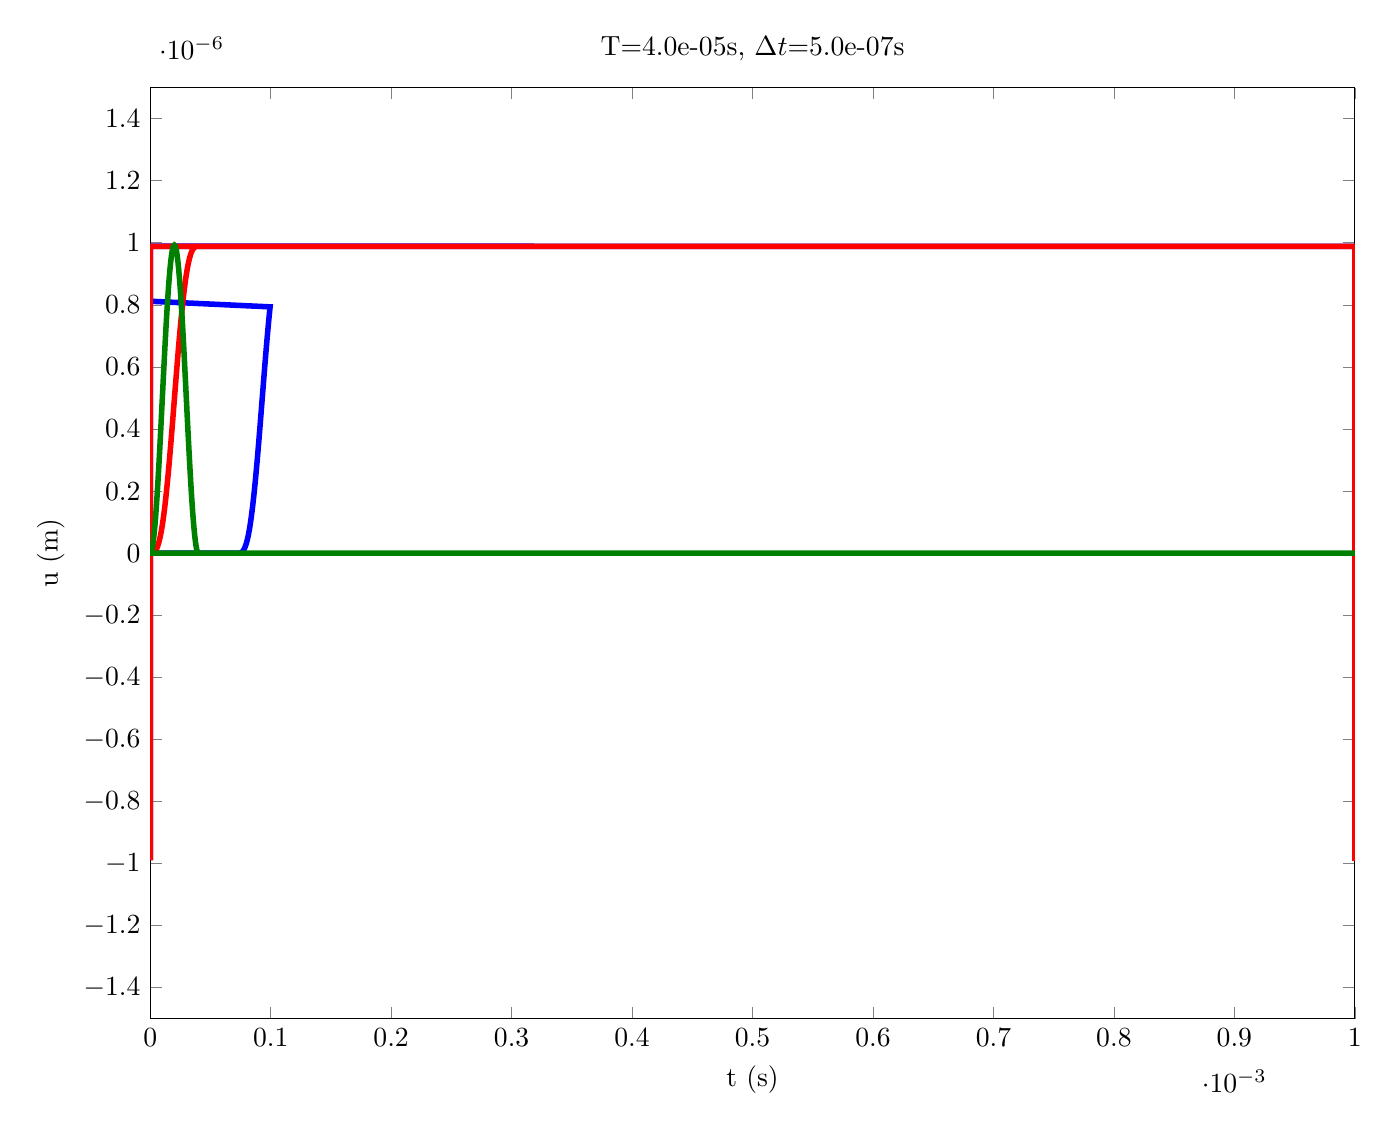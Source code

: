 % This file was created by matlab2tikz v0.4.7 (commit 9d7ddd53b3fb1f0df255c7d242269793e3f459e5) running on MATLAB 7.14.
% Copyright (c) 2008--2014, Nico Schlömer <nico.schloemer@gmail.com>
% All rights reserved.
% Minimal pgfplots version: 1.3
% 
% The latest updates can be retrieved from
%   http://www.mathworks.com/matlabcentral/fileexchange/22022-matlab2tikz
% where you can also make suggestions and rate matlab2tikz.
% 
\begin{tikzpicture}

\begin{axis}[%
width=6.023in,
height=4.656in,
scale only axis,
xmin=0,
xmax=0.001, xlabel={t (s)},
ymin=-1.5e-06,
ymax=1.5e-06, ylabel={u (m)}, %y label style={rotate=-90},
title={T=4.0e-05s, $\Delta t$=5.0e-07s}
]
\addplot [color=blue,solid,line width=2.0pt,forget plot]
  table[row sep=crcr]{0	0\\
5e-07	3.315e-284\\
1e-06	4.848e-280\\
1.5e-06	3.517e-276\\
2e-06	1.687e-272\\
2.5e-06	6.016e-269\\
3e-06	1.702e-265\\
3.5e-06	3.981e-262\\
4e-06	7.91e-259\\
4.5e-06	1.364e-255\\
5e-06	2.071e-252\\
5.5e-06	2.807e-249\\
6e-06	3.428e-246\\
6.5e-06	3.803e-243\\
7e-06	3.86e-240\\
7.5e-06	3.604e-237\\
8e-06	3.113e-234\\
8.5e-06	2.497e-231\\
9e-06	1.868e-228\\
9.5e-06	1.307e-225\\
1e-05	8.586e-223\\
1.05e-05	5.306e-220\\
1.1e-05	3.092e-217\\
1.15e-05	1.704e-214\\
1.2e-05	8.89e-212\\
1.25e-05	4.401e-209\\
1.3e-05	2.071e-206\\
1.35e-05	9.274e-204\\
1.4e-05	3.959e-201\\
1.45e-05	1.613e-198\\
1.5e-05	6.276e-196\\
1.55e-05	2.336e-193\\
1.6e-05	8.327e-191\\
1.65e-05	2.844e-188\\
1.7e-05	9.318e-186\\
1.75e-05	2.93e-183\\
1.8e-05	8.852e-181\\
1.85e-05	2.57e-178\\
1.9e-05	7.18e-176\\
1.95e-05	1.93e-173\\
2e-05	4.998e-171\\
2.05e-05	1.247e-168\\
2.1e-05	2.999e-166\\
2.15e-05	6.956e-164\\
2.2e-05	1.557e-161\\
2.25e-05	3.363e-159\\
2.3e-05	7.014e-157\\
2.35e-05	1.413e-154\\
2.4e-05	2.751e-152\\
2.45e-05	5.175e-150\\
2.5e-05	9.413e-148\\
2.55e-05	1.656e-145\\
2.6e-05	2.816e-143\\
2.65e-05	4.635e-141\\
2.7e-05	7.38e-139\\
2.75e-05	1.137e-136\\
2.8e-05	1.696e-134\\
2.85e-05	2.449e-132\\
2.9e-05	3.423e-130\\
2.95e-05	4.632e-128\\
3e-05	6.07e-126\\
3.05e-05	7.702e-124\\
3.1e-05	9.465e-122\\
3.15e-05	1.126e-119\\
3.2e-05	1.298e-117\\
3.25e-05	1.449e-115\\
3.3e-05	1.566e-113\\
3.35e-05	1.64e-111\\
3.4e-05	1.662e-109\\
3.45e-05	1.632e-107\\
3.5e-05	1.551e-105\\
3.55e-05	1.427e-103\\
3.6e-05	1.271e-101\\
3.65e-05	1.096e-99\\
3.7e-05	9.144e-98\\
3.75e-05	7.383e-96\\
3.8e-05	5.767e-94\\
3.85e-05	4.358e-92\\
3.9e-05	3.185e-90\\
3.95e-05	2.25e-88\\
4e-05	1.537e-86\\
4.05e-05	1.014e-84\\
4.1e-05	6.469e-83\\
4.15e-05	3.984e-81\\
4.2e-05	2.369e-79\\
4.25e-05	1.36e-77\\
4.3e-05	7.53e-76\\
4.35e-05	4.022e-74\\
4.4e-05	2.071e-72\\
4.45e-05	1.027e-70\\
4.5e-05	4.91e-69\\
4.55e-05	2.259e-67\\
4.6e-05	1.0e-65\\
4.65e-05	4.257e-64\\
4.7e-05	1.742e-62\\
4.75e-05	6.846e-61\\
4.8e-05	2.583e-59\\
4.85e-05	9.347e-58\\
4.9e-05	3.243e-56\\
4.95e-05	1.077e-54\\
5e-05	3.427e-53\\
5.05e-05	1.042e-51\\
5.1e-05	3.028e-50\\
5.15e-05	8.4e-49\\
5.2e-05	2.222e-47\\
5.25e-05	5.602e-46\\
5.3e-05	1.344e-44\\
5.35e-05	3.065e-43\\
5.4e-05	6.641e-42\\
5.45e-05	1.365e-40\\
5.5e-05	2.658e-39\\
5.55e-05	4.9e-38\\
5.6e-05	8.54e-37\\
5.65e-05	1.405e-35\\
5.7e-05	2.181e-34\\
5.75e-05	3.19e-33\\
5.8e-05	4.39e-32\\
5.85e-05	5.679e-31\\
5.9e-05	6.901e-30\\
5.95e-05	7.869e-29\\
6e-05	8.414e-28\\
6.05e-05	8.431e-27\\
6.1e-05	7.914e-26\\
6.15e-05	6.955e-25\\
6.2e-05	5.722e-24\\
6.25e-05	4.408e-23\\
6.3e-05	3.179e-22\\
6.35e-05	2.147e-21\\
6.4e-05	1.359e-20\\
6.45e-05	8.059e-20\\
6.5e-05	4.483e-19\\
6.55e-05	2.34e-18\\
6.6e-05	1.147e-17\\
6.65e-05	5.281e-17\\
6.7e-05	2.287e-16\\
6.75e-05	9.315e-16\\
6.8e-05	3.573e-15\\
6.85e-05	1.291e-14\\
6.9e-05	4.396e-14\\
6.95e-05	1.412e-13\\
7e-05	4.279e-13\\
7.05e-05	1.224e-12\\
7.1e-05	3.308e-12\\
7.15e-05	8.444e-12\\
7.2e-05	2.037e-11\\
7.25e-05	4.648e-11\\
7.3e-05	1.003e-10\\
7.35e-05	2.049e-10\\
7.4e-05	3.964e-10\\
7.45e-05	7.27e-10\\
7.5e-05	1.266e-09\\
7.55e-05	2.094e-09\\
7.6e-05	3.302e-09\\
7.65e-05	4.974e-09\\
7.7e-05	7.185e-09\\
7.75e-05	9.993e-09\\
7.8e-05	1.345e-08\\
7.85e-05	1.759e-08\\
7.9e-05	2.247e-08\\
7.95e-05	2.814e-08\\
8e-05	3.465e-08\\
8.05e-05	4.205e-08\\
8.1e-05	5.034e-08\\
8.15e-05	5.957e-08\\
8.2e-05	6.973e-08\\
8.25e-05	8.085e-08\\
8.3e-05	9.294e-08\\
8.35e-05	1.06e-07\\
8.4e-05	1.2e-07\\
8.45e-05	1.35e-07\\
8.5e-05	1.509e-07\\
8.55e-05	1.678e-07\\
8.6e-05	1.855e-07\\
8.65e-05	2.041e-07\\
8.7e-05	2.235e-07\\
8.75e-05	2.437e-07\\
8.8e-05	2.646e-07\\
8.85e-05	2.861e-07\\
8.9e-05	3.083e-07\\
8.95e-05	3.311e-07\\
9e-05	3.543e-07\\
9.05e-05	3.78e-07\\
9.1e-05	4.02e-07\\
9.15e-05	4.263e-07\\
9.2e-05	4.508e-07\\
9.25e-05	4.754e-07\\
9.3e-05	5.001e-07\\
9.35e-05	5.248e-07\\
9.4e-05	5.494e-07\\
9.45e-05	5.738e-07\\
9.5e-05	5.98e-07\\
9.55e-05	6.219e-07\\
9.6e-05	6.453e-07\\
9.65e-05	6.684e-07\\
9.7e-05	6.909e-07\\
9.75e-05	7.128e-07\\
9.8e-05	7.34e-07\\
9.85e-05	7.546e-07\\
9.9e-05	7.744e-07\\
9.95e-05	7.935e-07\\
0.0	8.116e-07\\
0.0	8.29e-07\\
0.0	8.454e-07\\
0.0	8.609e-07\\
0.0	8.754e-07\\
0.0	8.89e-07\\
0.0	9.016e-07\\
0.0	9.133e-07\\
0.0	9.239e-07\\
0.0	9.337e-07\\
0.0	9.424e-07\\
0.0	9.503e-07\\
0.0	9.573e-07\\
0.0	9.634e-07\\
0.0	9.687e-07\\
0.0	9.733e-07\\
0.0	9.771e-07\\
0.0	9.802e-07\\
0.0	9.827e-07\\
0.0	9.847e-07\\
0.0	9.862e-07\\
0.0	9.872e-07\\
0.0	9.879e-07\\
0.0	9.883e-07\\
0.0	9.885e-07\\
0.0	9.885e-07\\
0.0	9.885e-07\\
0.0	9.884e-07\\
0.0	9.883e-07\\
0.0	9.883e-07\\
0.0	9.883e-07\\
0.0	9.883e-07\\
0.0	9.883e-07\\
0.0	9.883e-07\\
0.0	9.884e-07\\
0.0	9.883e-07\\
0.0	9.883e-07\\
0.0	9.883e-07\\
0.0	9.883e-07\\
0.0	9.882e-07\\
0.0	9.882e-07\\
0.0	9.88e-07\\
0.0	9.878e-07\\
0.0	9.874e-07\\
0.0	9.868e-07\\
0.0	9.86e-07\\
0.0	9.848e-07\\
0.0	9.831e-07\\
0.0	9.809e-07\\
0.0	9.781e-07\\
0.0	9.746e-07\\
0.0	9.704e-07\\
0.0	9.655e-07\\
0.0	9.598e-07\\
0.0	9.533e-07\\
0.0	9.459e-07\\
0.0	9.375e-07\\
0.0	9.283e-07\\
0.0	9.181e-07\\
0.0	9.069e-07\\
0.0	8.948e-07\\
0.0	8.817e-07\\
0.0	8.677e-07\\
0.0	8.526e-07\\
0.0	8.367e-07\\
0.0	8.198e-07\\
0.0	8.021e-07\\
0.0	7.834e-07\\
0.0	7.64e-07\\
0.0	7.438e-07\\
0.0	7.229e-07\\
0.0	7.013e-07\\
0.0	6.791e-07\\
0.0	6.563e-07\\
0.0	6.331e-07\\
0.0	6.094e-07\\
0.0	5.854e-07\\
0.0	5.611e-07\\
0.0	5.366e-07\\
0.0	5.119e-07\\
0.0	4.872e-07\\
0.0	4.625e-07\\
0.0	4.379e-07\\
0.0	4.135e-07\\
0.0	3.894e-07\\
0.0	3.655e-07\\
0.0	3.421e-07\\
0.0	3.191e-07\\
0.0	2.966e-07\\
0.0	2.747e-07\\
0.0	2.534e-07\\
0.0	2.329e-07\\
0.0	2.131e-07\\
0.0	1.941e-07\\
0.0	1.759e-07\\
0.0	1.586e-07\\
0.0	1.423e-07\\
0.0	1.268e-07\\
0.0	1.123e-07\\
0.0	9.874e-08\\
0.0	8.615e-08\\
0.0	7.454e-08\\
0.0	6.389e-08\\
0.0	5.42e-08\\
0.0	4.544e-08\\
0.0	3.76e-08\\
0.0	3.065e-08\\
0.0	2.455e-08\\
0.0	1.927e-08\\
0.0	1.476e-08\\
0.0	1.098e-08\\
0.0	7.865e-09\\
0.0	5.366e-09\\
0.0	3.421e-09\\
0.0	1.965e-09\\
0.0	9.336e-10\\
0.0	2.583e-10\\
0.0	-1.328e-10\\
0.0	-3.064e-10\\
0.0	-3.255e-10\\
0.0	-2.528e-10\\
0.0	-1.441e-10\\
0.0	-3.806e-11\\
0.0	4.082e-11\\
0.0	7.721e-11\\
0.0	7.09e-11\\
0.0	3.903e-11\\
0.0	2.665e-12\\
0.0	-2.427e-11\\
0.0	-3.347e-11\\
0.0	-2.281e-11\\
0.0	-1.543e-12\\
0.0	1.496e-11\\
0.0	1.8e-11\\
0.0	9.459e-12\\
0.0	-3.223e-12\\
0.0	-1.144e-11\\
0.0	-9.926e-12\\
0.0	-1.13e-12\\
0.0	7.033e-12\\
0.0	8.285e-12\\
0.0	2.358e-12\\
0.0	-5.087e-12\\
0.0	-6.803e-12\\
0.0	-1.487e-12\\
0.0	4.35e-12\\
0.0	4.649e-12\\
0.0	5.433e-13\\
0.0	-3.158e-12\\
0.0	-3.516e-12\\
0.0	-4.119e-13\\
0.0	3.305e-12\\
0.0	3.174e-12\\
0.0	-1.114e-12\\
0.0	-3.841e-12\\
0.0	-1.22e-12\\
0.0	2.729e-12\\
0.0	2.488e-12\\
0.0	-8.894e-13\\
0.0	-2.426e-12\\
0.0	-6.993e-13\\
0.0	1.418e-12\\
0.0	1.521e-12\\
0.0	-6.363e-14\\
0.0	-1.528e-12\\
0.0	-1.137e-12\\
0.0	9.661e-13\\
0.0	1.908e-12\\
0.0	-1.727e-13\\
0.0	-2.186e-12\\
0.0	-5.635e-13\\
0.0	2.043e-12\\
0.0	1.066e-12\\
0.0	-1.614e-12\\
0.0	-1.275e-12\\
0.0	1.034e-12\\
0.0	1.223e-12\\
0.0	-4.182e-13\\
0.0	-9.894e-13\\
0.0	-1.509e-13\\
0.0	6.708e-13\\
0.0	6.167e-13\\
0.0	-3.484e-13\\
0.0	-9.446e-13\\
0.0	7.386e-14\\
0.0	1.118e-12\\
0.0	1.347e-13\\
0.0	-1.14e-12\\
0.0	-2.882e-13\\
0.0	1.031e-12\\
0.0	4.141e-13\\
0.0	-8.293e-13\\
0.0	-5.423e-13\\
0.0	5.879e-13\\
0.0	6.915e-13\\
0.0	-3.626e-13\\
0.0	-8.608e-13\\
0.0	2.017e-13\\
0.0	1.029e-12\\
0.0	-1.347e-13\\
0.0	-1.159e-12\\
0.0	1.643e-13\\
0.0	1.211e-12\\
0.0	-2.651e-13\\
0.0	-1.159e-12\\
0.0	3.902e-13\\
0.0	9.943e-13\\
0.0	-4.83e-13\\
0.0	-7.402e-13\\
0.0	4.94e-13\\
0.0	4.436e-13\\
0.0	-3.948e-13\\
0.0	-1.667e-13\\
0.0	1.877e-13\\
0.0	-2.933e-14\\
0.0	9.332e-14\\
0.0	1.003e-13\\
0.0	-3.912e-13\\
0.0	-3.204e-14\\
0.0	6.404e-13\\
0.0	-1.555e-13\\
0.0	-7.852e-13\\
0.0	4.13e-13\\
0.0	7.945e-13\\
0.0	-6.75e-13\\
0.0	-6.71e-13\\
0.0	8.779e-13\\
0.0	4.495e-13\\
0.0	-9.77e-13\\
0.0	-1.865e-13\\
0.0	9.579e-13\\
0.0	-5.59e-14\\
0.0	-8.388e-13\\
0.0	2.282e-13\\
0.0	6.632e-13\\
0.0	-3.064e-13\\
0.0	-4.854e-13\\
0.0	2.978e-13\\
0.0	3.528e-13\\
0.0	-2.353e-13\\
0.0	-2.915e-13\\
0.0	1.66e-13\\
0.0	2.994e-13\\
0.0	-1.335e-13\\
0.0	-3.485e-13\\
0.0	1.637e-13\\
0.0	3.955e-13\\
0.0	-2.556e-13\\
0.0	-3.983e-13\\
0.0	3.827e-13\\
0.0	3.305e-13\\
0.0	-5.019e-13\\
0.0	-1.915e-13\\
0.0	5.692e-13\\
0.0	7.451e-15\\
0.0	-5.549e-13\\
0.0	1.775e-13\\
0.0	4.549e-13\\
0.0	-3.157e-13\\
0.0	-2.927e-13\\
0.0	3.722e-13\\
0.0	1.125e-13\\
0.0	-3.369e-13\\
0.0	3.528e-14\\
0.0	2.285e-13\\
0.0	-1.102e-13\\
0.0	-8.913e-14\\
0.0	9.549e-14\\
0.0	-2.937e-14\\
0.0	-4.188e-15\\
0.0	8.204e-14\\
0.0	-1.25e-13\\
0.0	-4.572e-14\\
0.0	2.395e-13\\
0.0	-7.305e-14\\
0.0	-2.901e-13\\
0.0	2.396e-13\\
0.0	2.463e-13\\
0.0	-4.016e-13\\
0.0	-1.064e-13\\
0.0	5.051e-13\\
0.0	-1.013e-13\\
0.0	-5.11e-13\\
0.0	3.271e-13\\
0.0	4.068e-13\\
0.0	-5.145e-13\\
0.0	-2.097e-13\\
0.0	6.161e-13\\
0.0	-3.839e-14\\
0.0	-6.067e-13\\
0.0	2.834e-13\\
0.0	4.891e-13\\
0.0	-4.74e-13\\
0.0	-2.915e-13\\
0.0	5.751e-13\\
0.0	5.797e-14\\
0.0	-5.745e-13\\
0.0	1.64e-13\\
0.0	4.835e-13\\
0.0	-3.359e-13\\
0.0	-3.308e-13\\
0.0	4.357e-13\\
0.0	1.518e-13\\
0.0	-4.601e-13\\
0.0	2.039e-14\\
0.0	4.205e-13\\
0.0	-1.625e-13\\
0.0	-3.362e-13\\
0.0	2.631e-13\\
0.0	2.274e-13\\
0.0	-3.208e-13\\
0.0	-1.107e-13\\
0.0	3.386e-13\\
0.0	-5.412e-15\\
0.0	-3.27e-13\\
0.0	1.015e-13\\
0.0	2.611e-13\\
0.0	-2.366e-13\\
0.0	-2.858e-13\\
0.0	9.654e-14\\
0.0	-2.434e-13\\
0.0	-1.018e-12\\
0.0	-1.421e-12\\
0.0	-2.474e-12\\
0.0	-5.412e-12\\
0.0	-1.016e-11\\
0.0	-1.795e-11\\
0.0	-3.242e-11\\
0.0	-5.754e-11\\
0.0	-9.855e-11\\
0.0	-1.656e-10\\
0.0	-2.734e-10\\
0.0	-4.41e-10\\
0.0	-6.953e-10\\
0.0	-1.074e-09\\
0.0	-1.622e-09\\
0.0	-2.398e-09\\
0.0	-3.467e-09\\
0.0	-4.909e-09\\
0.0	-6.803e-09\\
0.0	-9.233e-09\\
0.0	-1.228e-08\\
0.0	-1.602e-08\\
0.0	-2.051e-08\\
0.0	-2.579e-08\\
0.0	-3.191e-08\\
0.0	-3.889e-08\\
0.0	-4.675e-08\\
0.0	-5.551e-08\\
0.0	-6.519e-08\\
0.0	-7.581e-08\\
0.0	-8.739e-08\\
0.0	-9.995e-08\\
0.0	-1.135e-07\\
0.0	-1.28e-07\\
0.0	-1.435e-07\\
0.0	-1.599e-07\\
0.0	-1.772e-07\\
0.0	-1.953e-07\\
0.0	-2.143e-07\\
0.0	-2.341e-07\\
0.0	-2.546e-07\\
0.0	-2.758e-07\\
0.0	-2.977e-07\\
0.0	-3.202e-07\\
0.0	-3.432e-07\\
0.0	-3.667e-07\\
0.0	-3.905e-07\\
0.0	-4.147e-07\\
0.0	-4.391e-07\\
0.0	-4.637e-07\\
0.0	-4.884e-07\\
0.0	-5.131e-07\\
0.0	-5.377e-07\\
0.0	-5.622e-07\\
0.0	-5.865e-07\\
0.0	-6.106e-07\\
0.0	-6.342e-07\\
0.0	-6.575e-07\\
0.0	-6.803e-07\\
0.0	-7.025e-07\\
0.0	-7.241e-07\\
0.0	-7.45e-07\\
0.0	-7.652e-07\\
0.0	-7.846e-07\\
0.0	-8.033e-07\\
0.0	-8.21e-07\\
0.0	-8.379e-07\\
0.0	-8.539e-07\\
0.0	-8.689e-07\\
0.0	-8.829e-07\\
0.0	-8.96e-07\\
0.0	-9.082e-07\\
0.0	-9.193e-07\\
0.0	-9.295e-07\\
0.0	-9.388e-07\\
0.0	-9.471e-07\\
0.0	-9.546e-07\\
0.0	-9.611e-07\\
0.0	-9.668e-07\\
0.0	-9.717e-07\\
0.0	-9.759e-07\\
0.0	-9.794e-07\\
0.0	-9.822e-07\\
0.0	-9.844e-07\\
0.0	-9.861e-07\\
0.0	-9.874e-07\\
0.0	-9.882e-07\\
0.0	-9.888e-07\\
0.0	-9.89e-07\\
0.0	-9.891e-07\\
0.0	-9.89e-07\\
0.0	-9.888e-07\\
0.0	-9.886e-07\\
0.0	-9.884e-07\\
0.0	-9.883e-07\\
0.0	-9.882e-07\\
0.0	-9.882e-07\\
0.0	-9.882e-07\\
0.0	-9.882e-07\\
0.0	-9.883e-07\\
0.0	-9.883e-07\\
0.0	-9.883e-07\\
0.0	-9.883e-07\\
0.0	-9.882e-07\\
0.0	-9.88e-07\\
0.0	-9.878e-07\\
0.0	-9.875e-07\\
0.0	-9.871e-07\\
0.0	-9.865e-07\\
0.0	-9.857e-07\\
0.0	-9.846e-07\\
0.0	-9.832e-07\\
0.0	-9.813e-07\\
0.0	-9.788e-07\\
0.0	-9.757e-07\\
0.0	-9.72e-07\\
0.0	-9.675e-07\\
0.0	-9.622e-07\\
0.0	-9.561e-07\\
0.0	-9.491e-07\\
0.0	-9.412e-07\\
0.0	-9.324e-07\\
0.0	-9.226e-07\\
0.0	-9.12e-07\\
0.0	-9.003e-07\\
0.0	-8.878e-07\\
0.0	-8.742e-07\\
0.0	-8.597e-07\\
0.0	-8.442e-07\\
0.0	-8.278e-07\\
0.0	-8.104e-07\\
0.0	-7.922e-07\\
0.0	-7.732e-07\\
0.0	-7.534e-07\\
0.0	-7.329e-07\\
0.0	-7.116e-07\\
0.0	-6.897e-07\\
0.0	-6.672e-07\\
0.0	-6.442e-07\\
0.0	-6.207e-07\\
0.0	-5.969e-07\\
0.0	-5.727e-07\\
0.0	-5.483e-07\\
0.0	-5.237e-07\\
0.0	-4.99e-07\\
0.0	-4.743e-07\\
0.0	-4.496e-07\\
0.0	-4.251e-07\\
0.0	-4.008e-07\\
0.0	-3.768e-07\\
0.0	-3.532e-07\\
0.0	-3.299e-07\\
0.0	-3.072e-07\\
0.0	-2.85e-07\\
0.0	-2.634e-07\\
0.0	-2.425e-07\\
0.0	-2.223e-07\\
0.0	-2.029e-07\\
0.0	-1.843e-07\\
0.0	-1.666e-07\\
0.0	-1.497e-07\\
0.0	-1.338e-07\\
0.0	-1.188e-07\\
0.0	-1.048e-07\\
0.0	-9.17e-08\\
0.0	-7.96e-08\\
0.0	-6.846e-08\\
0.0	-5.829e-08\\
0.0	-4.907e-08\\
0.0	-4.077e-08\\
0.0	-3.337e-08\\
0.0	-2.685e-08\\
0.0	-2.116e-08\\
0.0	-1.627e-08\\
0.0	-1.213e-08\\
0.0	-8.685e-09\\
0.0	-5.881e-09\\
0.0	-3.668e-09\\
0.0	-1.983e-09\\
0.0	-7.573e-10\\
0.0	7.522e-11\\
0.0	5.794e-10\\
0.0	8.196e-10\\
0.0	8.596e-10\\
0.0	7.607e-10\\
0.0	5.791e-10\\
0.0	3.644e-10\\
0.0	1.566e-10\\
0.0	-1.491e-11\\
0.0	-1.333e-10\\
0.0	-1.93e-10\\
0.0	-1.963e-10\\
0.0	-1.538e-10\\
0.0	-8.505e-11\\
0.0	-1.278e-11\\
0.0	4.504e-11\\
0.0	7.74e-11\\
0.0	8.055e-11\\
0.0	5.958e-11\\
0.0	2.531e-11\\
0.0	-1.123e-11\\
0.0	-3.92e-11\\
0.0	-4.832e-11\\
0.0	-3.575e-11\\
0.0	-1.022e-11\\
0.0	1.405e-11\\
0.0	2.671e-11\\
0.0	2.583e-11\\
0.0	1.586e-11\\
0.0	1.404e-12\\
0.0	-1.398e-11\\
0.0	-2.291e-11\\
0.0	-1.746e-11\\
0.0	-7.891e-13\\
0.0	1.359e-11\\
0.0	1.649e-11\\
0.0	9.554e-12\\
0.0	-8.427e-13\\
0.0	-8.794e-12\\
0.0	-1.082e-11\\
0.0	-7.099e-12\\
0.0	1.963e-13\\
0.0	7.936e-12\\
0.0	1.072e-11\\
0.0	4.959e-12\\
0.0	-4.793e-12\\
0.0	-9.852e-12\\
0.0	-6.67e-12\\
0.0	1.355e-12\\
0.0	7.52e-12\\
0.0	6.635e-12\\
0.0	4.364e-13\\
0.0	-4.324e-12\\
0.0	-4.779e-12\\
0.0	-2.845e-12\\
0.0	7.798e-13\\
0.0	4.931e-12\\
0.0	4.987e-12\\
0.0	-3.346e-13\\
0.0	-5.195e-12\\
0.0	-4.552e-12\\
0.0	1.843e-13\\
0.0	4.33e-12\\
0.0	4.177e-12\\
0.0	-2.843e-14\\
0.0	-3.756e-12\\
0.0	-3.454e-12\\
0.0	-2.317e-13\\
0.0	2.985e-12\\
0.0	3.616e-12\\
0.0	3.092e-13\\
0.0	-3.689e-12\\
0.0	-3.032e-12\\
0.0	1.157e-12\\
0.0	2.946e-12\\
0.0	1.291e-12\\
0.0	-5.663e-13\\
0.0	-1.636e-12\\
0.0	-1.847e-12\\
0.0	-5.212e-14\\
0.0	2.381e-12\\
0.0	2.14e-12\\
0.0	-7.977e-13\\
0.0	-2.966e-12\\
0.0	-1.64e-12\\
0.0	2.015e-12\\
0.0	3.305e-12\\
0.0	-2.924e-14\\
0.0	-3.308e-12\\
0.0	-1.722e-12\\
0.0	1.873e-12\\
0.0	2.327e-12\\
0.0	2.492e-14\\
0.0	-1.69e-12\\
0.0	-1.362e-12\\
0.0	4.245e-13\\
0.0	1.615e-12\\
0.0	6.336e-13\\
0.0	-9.157e-13\\
0.0	-9.067e-13\\
0.0	-1.582e-13\\
0.0	3.198e-13\\
0.0	9.572e-13\\
0.0	7.606e-13\\
0.0	-1.073e-12\\
0.0	-1.783e-12\\
0.0	4.694e-13\\
0.0	2.296e-12\\
0.0	5.761e-13\\
0.0	-2.125e-12\\
0.0	-1.644e-12\\
0.0	1.394e-12\\
0.0	2.36e-12\\
0.0	-4.23e-13\\
0.0	-2.521e-12\\
0.0	-4.348e-13\\
0.0	2.136e-12\\
0.0	9.251e-13\\
0.0	-1.385e-12\\
0.0	-9.625e-13\\
0.0	5.337e-13\\
0.0	6.223e-13\\
0.0	1.603e-13\\
0.0	-7.993e-14\\
0.0	-5.235e-13\\
0.0	-4.681e-13\\
0.0	5.029e-13\\
0.0	8.681e-13\\
0.0	-1.642e-13\\
0.0	-1.042e-12\\
0.0	-3.424e-13\\
0.0	9.848e-13\\
0.0	8.347e-13\\
0.0	-7.455e-13\\
0.0	-1.154e-12\\
0.0	3.95e-13\\
0.0	1.205e-12\\
0.0	-5.054e-15\\
0.0	-9.788e-13\\
0.0	-3.626e-13\\
0.0	5.391e-13\\
0.0	6.575e-13\\
0.0	4.002e-16\\
0.0	-8.392e-13\\
0.0	-5.179e-13\\
0.0	8.78e-13\\
0.0	9.178e-13\\
0.0	-7.614e-13\\
0.0	-1.153e-12\\
0.0	5.02e-13\\
0.0	1.225e-12\\
0.0	-1.421e-13\\
0.0	-1.172e-12\\
0.0	-2.503e-13\\
0.0	1.042e-12\\
0.0	5.963e-13\\
0.0	-8.749e-13\\
0.0	-8.269e-13\\
0.0	6.871e-13\\
0.0	9.036e-13\\
0.0	-4.789e-13\\
0.0	-8.297e-13\\
0.0	2.456e-13\\
0.0	6.474e-13\\
0.0	6.852e-15\\
0.0	-4.216e-13\\
0.0	-2.522e-13\\
0.0	2.161e-13\\
0.0	4.469e-13\\
0.0	-7.159e-14\\
0.0	-5.44e-13\\
0.0	-4.97e-15\\
0.0	5.116e-13\\
0.0	3.699e-14\\
0.0	-3.486e-13\\
0.0	-6.196e-14\\
0.0	8.815e-14\\
0.0	1.103e-13\\
0.0	2.12e-13\\
0.0	-1.892e-13\\
0.0	-4.896e-13\\
0.0	2.782e-13\\
0.0	7.005e-13\\
0.0	-3.39e-13\\
0.0	-8.325e-13\\
0.0	3.346e-13\\
0.0	9.068e-13\\
0.0	-2.486e-13\\
0.0	-9.641e-13\\
0.0	9.665e-14\\
0.0	1.043e-12\\
0.0	7.782e-14\\
0.0	-1.16e-12\\
0.0	-2.156e-13\\
0.0	1.306e-12\\
0.0	2.832e-13\\
0.0	-1.413e-12\\
0.0	-2.155e-13\\
0.0	1.526e-12\\
0.0	2.155e-13\\
0.0	-1.259e-12\\
0.0	3.218e-13\\
0.0	1.82e-12\\
0.0	8.798e-13\\
0.0	7.786e-13\\
0.0	3.305e-12\\
0.0	6.147e-12\\
0.0	9.094e-12\\
0.0	1.504e-11\\
0.0	2.577e-11\\
0.0	4.236e-11\\
0.0	6.783e-11\\
0.0	1.075e-10\\
0.0	1.685e-10\\
0.0	2.604e-10\\
0.0	3.959e-10\\
0.0	5.931e-10\\
0.0	8.757e-10\\
0.0	1.274e-09\\
0.0	1.825e-09\\
0.0	2.576e-09\\
0.0	3.581e-09\\
0.0	4.903e-09\\
0.0	6.614e-09\\
0.0	8.79e-09\\
0.0	1.151e-08\\
0.0	1.485e-08\\
0.0	1.889e-08\\
0.0	2.37e-08\\
0.0	2.933e-08\\
0.0	3.583e-08\\
0.0	4.323e-08\\
0.0	5.156e-08\\
0.0	6.082e-08\\
0.0	7.102e-08\\
0.0	8.216e-08\\
0.0	9.425e-08\\
0.0	1.073e-07\\
0.0	1.213e-07\\
0.0	1.362e-07\\
0.0	1.521e-07\\
0.0	1.689e-07\\
0.0	1.867e-07\\
0.0	2.053e-07\\
0.0	2.247e-07\\
0.0	2.449e-07\\
0.0	2.658e-07\\
0.0	2.873e-07\\
0.0	3.095e-07\\
0.0	3.322e-07\\
0.0	3.554e-07\\
0.0	3.791e-07\\
0.0	4.031e-07\\
0.0	4.274e-07\\
0.0	4.52e-07\\
0.0	4.766e-07\\
0.0	5.013e-07\\
0.0	5.26e-07\\
0.0	5.505e-07\\
0.0	5.75e-07\\
0.0	5.991e-07\\
0.0	6.23e-07\\
0.0	6.465e-07\\
0.0	6.695e-07\\
0.0	6.92e-07\\
0.0	7.139e-07\\
0.0	7.352e-07\\
0.0	7.558e-07\\
0.0	7.756e-07\\
0.0	7.946e-07\\
0.0	8.129e-07\\
0.0	8.302e-07\\
0.0	8.466e-07\\
0.0	8.621e-07\\
0.0	8.766e-07\\
0.0	8.902e-07\\
0.0	9.029e-07\\
0.0	9.145e-07\\
0.0	9.252e-07\\
0.0	9.349e-07\\
0.0	9.437e-07\\
0.0	9.516e-07\\
0.0	9.586e-07\\
0.0	9.647e-07\\
0.0	9.7e-07\\
0.0	9.746e-07\\
0.0	9.784e-07\\
0.0	9.815e-07\\
0.0	9.84e-07\\
0.0	9.86e-07\\
0.0	9.875e-07\\
0.0	9.885e-07\\
0.0	9.891e-07\\
0.0	9.895e-07\\
0.0	9.896e-07\\
0.0	9.895e-07\\
0.0	9.893e-07\\
0.0	9.891e-07\\
0.0	9.888e-07\\
0.001	9.885e-07\\
0.001	9.883e-07\\
0.001	9.881e-07\\
0.001	9.88e-07\\
0.001	9.88e-07\\
0.001	9.88e-07\\
0.001	9.881e-07\\
0.001	9.881e-07\\
0.001	9.881e-07\\
0.001	9.881e-07\\
0.001	9.88e-07\\
0.001	9.878e-07\\
0.001	9.875e-07\\
0.001	9.87e-07\\
0.001	9.864e-07\\
0.001	9.856e-07\\
0.001	9.845e-07\\
0.001	9.831e-07\\
0.001	9.814e-07\\
0.001	9.792e-07\\
0.001	9.765e-07\\
0.001	9.732e-07\\
0.001	9.691e-07\\
0.001	9.643e-07\\
0.001	9.586e-07\\
0.001	9.521e-07\\
0.001	9.447e-07\\
0.001	9.363e-07\\
0.001	9.27e-07\\
0.001	9.168e-07\\
0.001	9.056e-07\\
0.001	8.935e-07\\
0.001	8.804e-07\\
0.001	8.664e-07\\
0.001	8.514e-07\\
0.001	8.355e-07\\
0.001	8.186e-07\\
0.001	8.009e-07\\
0.001	7.823e-07\\
0.001	7.629e-07\\
0.001	7.426e-07\\
0.001	7.217e-07\\
0.001	7.001e-07\\
0.001	6.779e-07\\
0.001	6.552e-07\\
0.001	6.319e-07\\
0.001	6.083e-07\\
0.001	5.843e-07\\
0.001	5.599e-07\\
0.001	5.354e-07\\
0.001	5.108e-07\\
0.001	4.86e-07\\
0.001	4.614e-07\\
0.001	4.368e-07\\
0.001	4.124e-07\\
0.001	3.882e-07\\
0.001	3.644e-07\\
0.001	3.409e-07\\
0.001	3.179e-07\\
0.001	2.954e-07\\
0.001	2.735e-07\\
0.001	2.523e-07\\
0.001	2.317e-07\\
0.001	2.119e-07\\
0.001	1.929e-07\\
0.001	1.747e-07\\
0.001	1.574e-07\\
0.001	1.41e-07\\
0.001	1.256e-07\\
0.001	1.111e-07\\
0.001	9.751e-08\\
0.001	8.491e-08\\
0.001	7.329e-08\\
0.001	6.262e-08\\
0.001	5.292e-08\\
0.001	4.416e-08\\
0.001	3.632e-08\\
0.001	2.936e-08\\
0.001	2.326e-08\\
0.001	1.797e-08\\
0.001	1.346e-08\\
0.001	9.667e-09\\
0.001	6.552e-09\\
0.001	4.056e-09\\
0.001	2.121e-09\\
0.001	6.835e-10\\
0.001	-3.241e-10\\
0.001	-9.661e-10\\
0.001	-1.303e-09\\
0.001	-1.397e-09\\
0.001	-1.311e-09\\
0.001	-1.102e-09\\
0.001	-8.233e-10\\
0.001	-5.249e-10\\
0.001	-2.437e-10\\
0.001	-4.824e-12\\
0.001	1.738e-10\\
0.001	2.835e-10\\
0.001	3.254e-10\\
0.001	3.046e-10\\
0.001	2.318e-10\\
0.001	1.305e-10\\
0.001	2.96e-11\\
0.001	-5.147e-11\\
0.001	-1.048e-10\\
0.001	-1.281e-10\\
0.001	-1.228e-10\\
0.001	-9.222e-11\\
0.001	-4.2e-11\\
0.001	1.496e-11\\
0.001	5.923e-11\\
0.001	7.69e-11\\
0.001	6.76e-11\\
0.001	4.064e-11\\
0.001	7.886e-12\\
0.001	-2.063e-11\\
0.001	-3.866e-11\\
0.001	-4.352e-11\\
0.001	-3.524e-11\\
0.001	-1.622e-11\\
0.001	8.518e-12\\
0.001	3.004e-11\\
0.001	3.745e-11\\
0.001	2.638e-11\\
0.001	4.143e-12\\
0.001	-1.63e-11\\
0.001	-2.538e-11\\
0.001	-2.109e-11\\
0.001	-9.194e-12\\
0.001	2.4e-12\\
0.001	1.114e-11\\
0.001	1.714e-11\\
0.001	1.637e-11\\
0.001	5.784e-12\\
0.001	-8.76e-12\\
0.001	-1.757e-11\\
0.001	-1.563e-11\\
0.001	-4.436e-12\\
0.001	8.595e-12\\
0.001	1.444e-11\\
0.001	1.089e-11\\
0.001	2.619e-12\\
0.001	-5.928e-12\\
0.001	-1.114e-11\\
0.001	-9.212e-12\\
0.001	-1.438e-12\\
0.001	5.87e-12\\
0.001	8.776e-12\\
0.001	6.922e-12\\
0.001	9.103e-13\\
0.001	-5.837e-12\\
0.001	-8.295e-12\\
0.001	-5.296e-12\\
0.001	8.332e-13\\
0.001	6.886e-12\\
0.001	8.232e-12\\
0.001	2.621e-12\\
0.001	-4.884e-12\\
0.001	-7.505e-12\\
0.001	-4.434e-12\\
0.001	1.128e-12\\
0.001	5.747e-12\\
0.001	6.077e-12\\
0.001	1.464e-12\\
0.001	-4.168e-12\\
0.001	-6.129e-12\\
0.001	-2.993e-12\\
0.001	2.6e-12\\
0.001	5.487e-12\\
0.001	3.105e-12\\
0.001	-1.266e-12\\
0.001	-3.394e-12\\
0.001	-2.871e-12\\
0.001	-9.288e-13\\
0.001	1.546e-12\\
0.001	3.159e-12\\
0.001	2.743e-12\\
0.001	1.803e-14\\
0.001	-3.922e-12\\
0.001	-4.899e-12\\
0.001	1.507e-13\\
0.001	5.896e-12\\
0.001	4.516e-12\\
0.001	-1.979e-12\\
0.001	-5.293e-12\\
0.001	-2.836e-12\\
0.001	1.785e-12\\
0.001	4.304e-12\\
0.001	2.262e-12\\
0.001	-2.09e-12\\
0.001	-3.281e-12\\
0.001	-7.199e-13\\
0.001	1.2e-12\\
0.001	1.277e-12\\
0.001	1.197e-12\\
0.001	3.753e-13\\
0.001	-1.447e-12\\
0.001	-1.919e-12\\
0.001	-3.534e-13\\
0.001	1.401e-12\\
0.001	2.057e-12\\
0.001	9.12e-13\\
0.001	-1.745e-12\\
0.001	-2.982e-12\\
0.001	-5.641e-13\\
0.001	2.952e-12\\
0.001	3.115e-12\\
0.001	-7.061e-13\\
0.001	-4.015e-12\\
0.001	-2.174e-12\\
0.001	2.713e-12\\
0.001	3.766e-12\\
0.001	-2.275e-13\\
0.001	-3.222e-12\\
0.001	-1.807e-12\\
0.001	1.208e-12\\
0.001	2.369e-12\\
0.001	7.824e-13\\
0.001	-1.617e-12\\
0.001	-1.545e-12\\
0.001	5.453e-13\\
0.001	8.912e-13\\
0.001	-1.321e-13\\
0.001	4.175e-13\\
0.001	6.644e-13\\
0.001	-1.326e-12\\
0.001	-1.645e-12\\
0.001	1.204e-12\\
0.001	2.239e-12\\
0.001	-1.707e-13\\
0.001	-1.878e-12\\
0.001	-1.09e-12\\
0.001	6.197e-13\\
0.001	1.819e-12\\
0.001	9.276e-13\\
0.001	-1.638e-12\\
0.001	-1.991e-12\\
0.001	7.067e-13\\
0.001	2.077e-12\\
0.001	4.238e-13\\
0.001	-1.206e-12\\
0.001	-1.153e-12\\
0.001	-1.41e-13\\
0.001	1.141e-12\\
0.001	1.311e-12\\
0.001	-4.401e-13\\
0.001	-1.807e-12\\
0.001	-5.787e-13\\
0.001	1.499e-12\\
0.001	1.438e-12\\
0.001	-6.313e-13\\
0.001	-1.777e-12\\
0.001	-3.408e-13\\
0.001	1.492e-12\\
0.001	9.838e-13\\
0.001	-7.431e-13\\
0.001	-1.072e-12\\
0.001	-1.476e-13\\
0.001	6.554e-13\\
0.001	8.407e-13\\
0.001	6.002e-15\\
0.001	-1.11e-12\\
0.001	-5.826e-13\\
0.001	9.121e-13\\
0.001	8.261e-13\\
0.001	-3.727e-13\\
0.001	-6.631e-13\\
0.001	-2.748e-13\\
0.001	2.023e-13\\
0.001	7.854e-13\\
0.001	3.33e-13\\
0.001	-9.87e-13\\
0.001	-7.085e-13\\
0.001	8.314e-13\\
0.001	7.707e-13\\
0.001	-4.035e-13\\
0.001	-5.0e-13\\
0.001	-1.251e-13\\
0.001	-1.675e-14\\
0.001	5.232e-13\\
0.001	5.702e-13\\
0.001	-6.943e-13\\
0.001	-1.122e-12\\
0.001	3.234e-13\\
0.001	1.13e-12\\
0.001	-1.954e-13\\
0.001	-1.845e-12\\
0.001	-1.769e-12\\
0.001	-4.935e-13\\
0.001	-1.028e-12\\
0.001	-4.874e-12\\
0.001	-8.889e-12\\
0.001	-1.089e-11\\
0.001	-1.545e-11\\
0.001	-2.739e-11\\
0.001	-4.509e-11\\
0.001	-6.728e-11\\
0.001	-9.994e-11\\
0.001	-1.515e-10\\
0.001	-2.282e-10\\
0.001	-3.363e-10\\
0.001	-4.874e-10\\
0.001	-7.001e-10\\
0.001	-9.978e-10\\
0.001	-1.404e-09\\
0.001	-1.949e-09\\
0.001	-2.674e-09\\
0.001	-3.629e-09\\
0.001	-4.866e-09\\
0.001	-6.444e-09\\
0.001	-8.433e-09\\
0.001	-1.091e-08\\
0.001	-1.394e-08\\
0.001	-1.761e-08\\
0.001	-2.199e-08\\
0.001	-2.714e-08\\
0.001	-3.314e-08\\
0.001	-4.002e-08\\
0.001	-4.783e-08\\
0.001	-5.658e-08\\
0.001	-6.631e-08\\
0.001	-7.7e-08\\
0.001	-8.866e-08\\
0.001	-1.013e-07\\
0.001	-1.148e-07\\
0.001	-1.293e-07\\
0.001	-1.448e-07\\
0.001	-1.611e-07\\
0.001	-1.783e-07\\
0.001	-1.964e-07\\
0.001	-2.154e-07\\
0.001	-2.352e-07\\
0.001	-2.557e-07\\
0.001	-2.77e-07\\
0.001	-2.989e-07\\
0.001	-3.214e-07\\
0.001	-3.444e-07\\
0.001	-3.679e-07\\
0.001	-3.917e-07\\
0.001	-4.158e-07\\
0.001	-4.402e-07\\
0.001	-4.648e-07\\
0.001	-4.895e-07\\
0.001	-5.142e-07\\
0.001	-5.389e-07\\
0.001	-5.634e-07\\
0.001	-5.877e-07\\
0.001	-6.117e-07\\
0.001	-6.354e-07\\
0.001	-6.586e-07\\
0.001	-6.814e-07\\
0.001	-7.036e-07\\
0.001	-7.252e-07\\
0.001	-7.462e-07\\
0.001	-7.664e-07\\
0.001	-7.858e-07\\
0.001	-8.045e-07\\
0.001	-8.222e-07\\
0.001	-8.391e-07\\
0.001	-8.551e-07\\
0.001	-8.701e-07\\
0.001	-8.842e-07\\
0.001	-8.973e-07\\
0.001	-9.094e-07\\
0.001	-9.206e-07\\
0.001	-9.308e-07\\
0.001	-9.401e-07\\
0.001	-9.484e-07\\
0.001	-9.558e-07\\
0.001	-9.624e-07\\
0.001	-9.681e-07\\
0.001	-9.731e-07\\
0.001	-9.772e-07\\
0.001	-9.807e-07\\
0.001	-9.835e-07\\
0.001	-9.857e-07\\
0.001	-9.874e-07\\
0.001	-9.886e-07\\
0.001	-9.895e-07\\
0.001	-9.899e-07\\
0.001	-9.901e-07\\
0.001	-9.901e-07\\
0.001	-9.899e-07\\
0.001	-9.896e-07\\
0.001	-9.893e-07\\
0.001	-9.889e-07\\
0.001	-9.886e-07\\
0.001	-9.883e-07\\
0.001	-9.881e-07\\
0.001	-9.879e-07\\
0.001	-9.878e-07\\
0.001	-9.878e-07\\
0.001	-9.878e-07\\
0.001	-9.879e-07\\
0.001	-9.879e-07\\
0.001	-9.878e-07\\
0.001	-9.877e-07\\
0.001	-9.874e-07\\
0.001	-9.87e-07\\
0.001	-9.864e-07\\
0.001	-9.856e-07\\
0.001	-9.846e-07\\
0.001	-9.832e-07\\
0.001	-9.816e-07\\
0.001	-9.795e-07\\
0.001	-9.77e-07\\
0.001	-9.74e-07\\
0.001	-9.704e-07\\
0.001	-9.66e-07\\
0.001	-9.608e-07\\
0.001	-9.549e-07\\
0.001	-9.48e-07\\
0.001	-9.401e-07\\
0.001	-9.313e-07\\
0.001	-9.215e-07\\
0.001	-9.108e-07\\
0.001	-8.991e-07\\
0.001	-8.864e-07\\
0.001	-8.729e-07\\
0.001	-8.583e-07\\
0.001	-8.429e-07\\
0.001	-8.265e-07\\
0.001	-8.092e-07\\
0.001	-7.911e-07\\
0.001	-7.721e-07\\
0.001	-7.523e-07\\
0.001	-7.317e-07\\
0.001	-7.104e-07\\
0.001	-6.885e-07\\
0.001	-6.66e-07\\
0.001	-6.43e-07\\
0.001	-6.195e-07\\
0.001	-5.957e-07\\
0.001	-5.715e-07\\
0.001	-5.471e-07\\
0.001	-5.225e-07\\
0.001	-4.979e-07\\
0.001	-4.732e-07\\
0.001	-4.485e-07\\
0.001	-4.24e-07\\
0.001	-3.997e-07\\
0.001	-3.756e-07\\
0.001	-3.52e-07\\
0.001	-3.287e-07\\
0.001	-3.06e-07\\
0.001	-2.838e-07\\
0.001	-2.622e-07\\
0.001	-2.413e-07\\
0.001	-2.211e-07\\
0.001	-2.017e-07\\
0.001	-1.831e-07\\
0.001	-1.653e-07\\
0.001	-1.485e-07\\
0.001	-1.326e-07\\
0.001	-1.176e-07\\
0.001	-1.036e-07\\
0.001	-9.047e-08\\
0.001	-7.834e-08\\
0.001	-6.719e-08\\
0.001	-5.701e-08\\
0.001	-4.779e-08\\
0.001	-3.95e-08\\
0.001	-3.21e-08\\
0.001	-2.557e-08\\
0.001	-1.987e-08\\
0.001	-1.496e-08\\
0.001	-1.081e-08\\
0.001	-7.369e-09\\
0.001	-4.583e-09\\
0.001	-2.39e-09\\
0.001	-7.249e-10\\
0.001	4.795e-10\\
0.001	1.285e-09\\
0.001	1.751e-09\\
0.001	1.93e-09\\
0.001	1.881e-09\\
0.001	1.668e-09\\
0.001	1.355e-09\\
0.001	9.96e-10\\
0.001	6.321e-10\\
0.001	2.939e-10\\
0.001	1.73e-12\\
0.001	-2.273e-10\\
0.001	-3.781e-10\\
0.001	-4.452e-10\\
0.001	-4.369e-10\\
0.001	-3.693e-10\\
0.001	-2.616e-10\\
0.001	-1.362e-10\\
0.001	-1.543e-11\\
0.001	8.395e-11\\
0.001	1.511e-10\\
0.001	1.806e-10\\
0.001	1.732e-10\\
0.001	1.358e-10\\
0.001	7.865e-11\\
0.001	1.338e-11\\
0.001	-4.694e-11\\
0.001	-8.927e-11\\
0.001	-1.04e-10\\
0.001	-9.051e-11\\
0.001	-5.762e-11\\
0.001	-1.663e-11\\
0.001	2.381e-11\\
0.001	5.436e-11\\
0.001	6.556e-11\\
0.001	5.585e-11\\
0.001	3.218e-11\\
0.001	2.736e-12\\
0.001	-2.442e-11\\
0.001	-4.038e-11\\
0.001	-4.153e-11\\
0.001	-3.179e-11\\
0.001	-1.476e-11\\
0.001	8.097e-12\\
0.001	2.99e-11\\
0.001	3.896e-11\\
0.001	2.99e-11\\
0.001	8.527e-12\\
0.001	-1.374e-11\\
0.001	-2.695e-11\\
0.001	-2.666e-11\\
0.001	-1.54e-11\\
0.001	-4.276e-13\\
0.001	1.13e-11\\
0.001	1.695e-11\\
0.001	1.701e-11\\
0.001	1.169e-11\\
0.001	1.134e-12\\
0.001	-1.09e-11\\
0.001	-1.79e-11\\
0.001	-1.617e-11\\
0.001	-6.637e-12\\
0.001	6.854e-12\\
0.001	1.758e-11\\
0.001	1.811e-11\\
0.001	7.104e-12\\
0.001	-7.945e-12\\
0.001	-1.66e-11\\
0.001	-1.367e-11\\
0.001	-2.72e-12\\
0.001	7.29e-12\\
0.001	1.018e-11\\
0.001	7.033e-12\\
0.001	2.39e-12\\
0.001	-1.298e-12\\
0.001	-4.329e-12\\
0.001	-6.974e-12\\
0.001	-7.25e-12\\
0.001	-2.33e-12\\
0.001	6.422e-12\\
0.001	1.188e-11\\
0.001	8.001e-12\\
0.001	-2.804e-12\\
0.001	-1.132e-11\\
0.001	-1.04e-11\\
0.001	-1.534e-12\\
0.001	7.182e-12\\
0.001	9.378e-12\\
0.001	5.05e-12\\
0.001	-1.945e-12\\
0.001	-6.965e-12\\
0.001	-6.413e-12\\
0.001	-1.224e-12\\
0.001	3.386e-12\\
0.001	4.462e-12\\
0.001	3.393e-12\\
0.001	1.082e-12\\
0.001	-2.404e-12\\
0.001	-4.531e-12\\
0.001	-3.166e-12\\
0.001	-2.011e-14\\
0.001	2.819e-12\\
0.001	4.756e-12\\
0.001	3.738e-12\\
0.001	-1.59e-12\\
0.001	-6.738e-12\\
0.001	-5.45e-12\\
0.001	1.459e-12\\
0.001	6.706e-12\\
0.001	5.318e-12\\
0.001	-6.3e-13\\
0.001	-5.318e-12\\
0.001	-4.939e-12\\
0.001	-4.404e-13\\
0.001	3.852e-12\\
0.001	4.222e-12\\
0.001	1.049e-12\\
0.001	-2.093e-12\\
0.001	-2.911e-12\\
0.001	-1.997e-12\\
0.001	-1.153e-13\\
0.001	2.389e-12\\
0.001	3.479e-12\\
0.001	1.126e-12\\
0.001	-2.754e-12\\
0.001	-3.877e-12\\
0.001	-1.04e-12\\
0.001	2.573e-12\\
0.001	3.343e-12\\
0.001	9.92e-13\\
0.001	-1.796e-12\\
0.001	-2.647e-12\\
0.001	-1.343e-12\\
0.001	8.814e-13\\
0.001	2.301e-12\\
0.001	1.76e-12\\
0.001	-1.566e-13\\
0.001	-1.934e-12\\
0.001	-2.445e-12\\
0.001	-7.421e-13\\
0.001	2.492e-12\\
0.001	3.477e-12\\
0.001	1.6e-13\\
0.001	-3.408e-12\\
0.001	-2.838e-12\\
0.001	4.803e-13\\
0.001	2.924e-12\\
0.001	2.699e-12\\
0.001	-3.85e-13\\
0.001	-3.495e-12\\
0.001	-2.4e-12\\
0.001	1.587e-12\\
0.001	3.003e-12\\
0.001	1.053e-12\\
0.001	-1.067e-12\\
0.001	-2.172e-12\\
0.001	-1.637e-12\\
0.001	1.158e-12\\
0.001	2.959e-12\\
0.001	7.408e-13\\
0.001	-2.163e-12\\
0.001	-1.794e-12\\
0.001	2.683e-13\\
0.001	1.329e-12\\
0.001	1.081e-12\\
0.001	-1.187e-13\\
0.001	-1.052e-12\\
0.001	-5.155e-13\\
0.001	1.437e-13\\
0.001	-5.384e-14\\
0.001	4.617e-13\\
0.001	1.249e-12\\
0.001	-1.197e-14\\
0.001	-1.833e-12\\
0.001	-1.193e-12\\
0.001	9.616e-13\\
0.001	2.101e-12\\
0.001	1.124e-12\\
0.001	-1.783e-12\\
0.001	-3.25e-12\\
0.001	1.692e-13\\
0.001	4.135e-12\\
0.001	1.894e-12\\
0.001	-3.236e-12\\
0.001	-3.235e-12\\
0.001	1.055e-12\\
0.001	3.123e-12\\
0.001	1.242e-12\\
0.001	-1.69e-12\\
0.001	-2.55e-12\\
0.001	-2.074e-13\\
0.001	2.468e-12\\
0.001	1.632e-12\\
0.001	-1.291e-12\\
0.001	-1.9e-12\\
0.001	7.39e-14\\
0.001	1.524e-12\\
0.001	1.105e-12\\
0.001	-4.502e-15\\
0.001	-1.493e-13\\
0.001	1.001e-12\\
0.001	2.206e-12\\
0.001	3.088e-12\\
0.001	4.898e-12\\
0.001	7.726e-12\\
0.001	1.098e-11\\
0.001	1.658e-11\\
0.001	2.683e-11\\
0.001	4.134e-11\\
0.001	6.061e-11\\
0.001	8.89e-11\\
0.001	1.31e-10\\
0.001	1.911e-10\\
0.001	2.761e-10\\
0.001	3.951e-10\\
0.001	5.58e-10\\
0.001	7.796e-10\\
0.001	1.082e-09\\
0.001	1.489e-09\\
0.001	2.026e-09\\
0.001	2.726e-09\\
0.001	3.632e-09\\
0.001	4.797e-09\\
0.001	6.271e-09\\
0.001	8.112e-09\\
0.001	1.039e-08\\
0.001	1.317e-08\\
0.001	1.653e-08\\
0.001	2.054e-08\\
0.001	2.528e-08\\
0.001	3.08e-08\\
0.001	3.718e-08\\
0.001	4.446e-08\\
0.001	5.268e-08\\
0.001	6.187e-08\\
0.001	7.204e-08\\
0.001	8.321e-08\\
0.001	9.536e-08\\
0.001	1.085e-07\\
0.001	1.226e-07\\
0.001	1.376e-07\\
0.001	1.535e-07\\
0.001	1.703e-07\\
0.001	1.88e-07\\
0.001	2.065e-07\\
0.001	2.258e-07\\
0.001	2.46e-07\\
0.001	2.668e-07\\
0.001	2.884e-07\\
0.001	3.106e-07\\
0.001	3.334e-07\\
0.001	3.566e-07\\
0.001	3.803e-07\\
0.001	4.043e-07\\
0.001	4.286e-07\\
0.001	4.531e-07\\
0.001	4.777e-07\\
0.001	5.024e-07\\
0.001	5.271e-07\\
0.001	5.517e-07\\
0.001	5.761e-07\\
0.001	6.003e-07\\
0.001	6.242e-07\\
0.001	6.477e-07\\
0.001	6.707e-07\\
0.001	6.932e-07\\
0.001	7.151e-07\\
0.001	7.364e-07\\
0.001	7.569e-07\\
0.001	7.768e-07\\
0.001	7.958e-07\\
0.001	8.14e-07\\
0.001	8.314e-07\\
0.001	8.478e-07\\
0.001	8.633e-07\\
0.001	8.779e-07\\
0.001	8.915e-07\\
0.001	9.041e-07\\
0.001	9.157e-07\\
0.001	9.264e-07\\
0.001	9.362e-07\\
0.001	9.45e-07\\
0.001	9.529e-07\\
0.001	9.599e-07\\
0.001	9.66e-07\\
0.001	9.713e-07\\
0.001	9.759e-07\\
0.001	9.797e-07\\
0.001	9.828e-07\\
0.001	9.853e-07\\
0.001	9.873e-07\\
0.001	9.887e-07\\
0.001	9.897e-07\\
0.001	9.903e-07\\
0.001	9.906e-07\\
0.001	9.906e-07\\
0.001	9.905e-07\\
0.001	9.902e-07\\
0.001	9.898e-07\\
0.001	9.894e-07\\
0.001	9.89e-07\\
0.001	9.886e-07\\
0.001	9.882e-07\\
0.001	9.88e-07\\
0.001	9.878e-07\\
0.001	9.876e-07\\
0.001	9.876e-07\\
0.001	9.876e-07\\
0.001	9.876e-07\\
0.001	9.875e-07\\
0.001	9.874e-07\\
0.001	9.872e-07\\
0.001	9.869e-07\\
0.001	9.864e-07\\
0.001	9.857e-07\\
0.001	9.847e-07\\
0.001	9.835e-07\\
0.001	9.819e-07\\
0.001	9.8e-07\\
0.001	9.776e-07\\
0.001	9.748e-07\\
0.001	9.714e-07\\
0.001	9.673e-07\\
0.001	9.626e-07\\
0.001	9.571e-07\\
0.001	9.507e-07\\
0.001	9.435e-07\\
0.001	9.353e-07\\
0.001	9.261e-07\\
0.001	9.159e-07\\
0.001	9.046e-07\\
0.001	8.924e-07\\
0.001	8.792e-07\\
0.001	8.651e-07\\
0.001	8.5e-07\\
0.001	8.341e-07\\
0.001	8.173e-07\\
0.001	7.996e-07\\
0.001	7.811e-07\\
0.001	7.617e-07\\
0.001	7.415e-07\\
0.001	7.206e-07\\
0.001	6.99e-07\\
0.001	6.768e-07\\
0.001	6.54e-07\\
0.001	6.308e-07\\
0.001	6.071e-07\\
0.001	5.83e-07\\
0.001	5.587e-07\\
0.001	5.342e-07\\
0.001	5.096e-07\\
0.001	4.849e-07\\
0.001	4.603e-07\\
0.001	4.357e-07\\
0.001	4.113e-07\\
0.001	3.871e-07\\
0.001	3.632e-07\\
0.001	3.397e-07\\
0.001	3.167e-07\\
0.001	2.942e-07\\
0.001	2.723e-07\\
0.001	2.511e-07\\
0.001	2.305e-07\\
0.001	2.107e-07\\
0.001	1.917e-07\\
0.001	1.736e-07\\
0.001	1.562e-07\\
0.001	1.398e-07\\
0.001	1.243e-07\\
0.001	1.098e-07\\
0.001	9.624e-08\\
0.001	8.365e-08\\
0.001	7.203e-08\\
0.001	6.138e-08\\
0.001	5.168e-08\\
0.001	4.291e-08\\
0.001	3.505e-08\\
0.001	2.807e-08\\
0.001	2.194e-08\\
0.001	1.665e-08\\
0.001	1.215e-08\\
0.001	8.379e-09\\
0.001	5.285e-09\\
0.001	2.802e-09\\
0.001	8.711e-10\\
0.001	-5.622e-10\\
0.001	-1.55e-09\\
0.001	-2.15e-09\\
0.001	-2.424e-09\\
0.001	-2.438e-09\\
0.001	-2.253e-09\\
0.001	-1.936e-09\\
0.001	-1.543e-09\\
0.001	-1.119e-09\\
0.001	-6.995e-10\\
0.001	-3.104e-10\\
0.001	2.944e-11\\
0.001	3.006e-10\\
0.001	4.852e-10\\
0.001	5.751e-10\\
0.001	5.739e-10\\
0.001	4.971e-10\\
0.001	3.723e-10\\
0.001	2.305e-10\\
0.001	9.283e-11\\
0.001	-2.996e-11\\
0.001	-1.298e-10\\
0.001	-1.996e-10\\
0.001	-2.335e-10\\
0.001	-2.265e-10\\
0.001	-1.802e-10\\
0.001	-1.062e-10\\
0.001	-2.187e-11\\
0.001	5.514e-11\\
0.001	1.093e-10\\
0.001	1.317e-10\\
0.001	1.227e-10\\
0.001	9.011e-11\\
0.001	4.491e-11\\
0.001	-1.481e-12\\
0.001	-4.004e-11\\
0.001	-6.566e-11\\
0.001	-7.627e-11\\
0.001	-7.098e-11\\
0.001	-4.941e-11\\
0.001	-1.451e-11\\
0.001	2.433e-11\\
0.001	5.402e-11\\
0.001	6.434e-11\\
0.001	5.231e-11\\
0.001	2.442e-11\\
0.001	-6.011e-12\\
0.001	-2.856e-11\\
0.001	-4.036e-11\\
0.001	-4.026e-11\\
0.001	-2.763e-11\\
0.001	-7.677e-12\\
0.001	1.199e-11\\
0.001	2.742e-11\\
0.001	3.431e-11\\
0.001	2.731e-11\\
0.001	9.379e-12\\
0.001	-8.999e-12\\
0.001	-2.12e-11\\
0.001	-2.586e-11\\
0.001	-2.174e-11\\
0.001	-9.685e-12\\
0.001	5.764e-12\\
0.001	1.92e-11\\
0.001	2.489e-11\\
0.001	1.882e-11\\
0.001	4.065e-12\\
0.001	-1.111e-11\\
0.001	-2.029e-11\\
0.001	-2.007e-11\\
0.001	-1.011e-11\\
0.001	4.05e-12\\
0.001	1.421e-11\\
0.001	1.663e-11\\
0.001	1.198e-11\\
0.001	2.448e-12\\
0.001	-7.89e-12\\
0.001	-1.389e-11\\
0.001	-1.253e-11\\
0.001	-4.816e-12\\
0.001	4.244e-12\\
0.001	9.345e-12\\
0.001	9.686e-12\\
0.001	7.089e-12\\
0.001	1.748e-12\\
0.001	-5.42e-12\\
0.001	-1.065e-11\\
0.001	-1.081e-11\\
0.001	-4.834e-12\\
0.001	5.945e-12\\
0.001	1.44e-11\\
0.001	1.226e-11\\
0.001	1.129e-12\\
0.001	-9.63e-12\\
0.001	-1.347e-11\\
0.001	-8.461e-12\\
0.001	2.885e-12\\
0.001	1.122e-11\\
0.001	9.013e-12\\
0.001	1.115e-12\\
0.001	-3.694e-12\\
0.001	-4.66e-12\\
0.001	-4.419e-12\\
0.001	-2.638e-12\\
0.001	5.599e-13\\
0.001	3.324e-12\\
0.001	4.675e-12\\
0.001	3.849e-12\\
0.001	4.369e-13\\
0.001	-3.77e-12\\
0.001	-6.233e-12\\
0.001	-5.031e-12\\
0.001	7.041e-13\\
0.001	7.364e-12\\
0.001	8.071e-12\\
0.001	1.667e-12\\
0.001	-5.528e-12\\
0.001	-8.117e-12\\
0.001	-5.14e-12\\
0.001	1.931e-12\\
0.001	8.343e-12\\
0.001	7.825e-12\\
0.001	-4.227e-14\\
0.001	-7.798e-12\\
0.001	-7.763e-12\\
0.001	-4.689e-13\\
0.001	5.821e-12\\
0.001	5.186e-12\\
0.001	7.281e-13\\
0.001	-2.061e-12\\
0.001	-2.633e-12\\
0.001	-1.975e-12\\
0.001	-3.746e-14\\
0.001	1.229e-12\\
0.001	6.196e-13\\
0.001	9.519e-13\\
0.001	2.503e-12\\
0.001	8.156e-13\\
0.001	-3.8e-12\\
0.001	-4.835e-12\\
0.001	-2.245e-13\\
0.001	4.821e-12\\
0.001	5.218e-12\\
0.001	6.198e-13\\
0.001	-4.78e-12\\
};
\addplot [color=red,solid,line width=2.0pt,forget plot]
  table[row sep=crcr]{0	0\\
5e-07	1.563e-11\\
1e-06	1.039e-10\\
1.5e-06	3.469e-10\\
2e-06	8.168e-10\\
2.5e-06	1.583e-09\\
3e-06	2.723e-09\\
3.5e-06	4.304e-09\\
4e-06	6.389e-09\\
4.5e-06	9.044e-09\\
5e-06	1.233e-08\\
5.5e-06	1.63e-08\\
6e-06	2.101e-08\\
6.5e-06	2.65e-08\\
7e-06	3.282e-08\\
7.5e-06	4.001e-08\\
8e-06	4.809e-08\\
8.5e-06	5.709e-08\\
9e-06	6.703e-08\\
9.5e-06	7.794e-08\\
1e-05	8.981e-08\\
1.05e-05	1.026e-07\\
1.1e-05	1.165e-07\\
1.15e-05	1.312e-07\\
1.2e-05	1.469e-07\\
1.25e-05	1.635e-07\\
1.3e-05	1.811e-07\\
1.35e-05	1.995e-07\\
1.4e-05	2.187e-07\\
1.45e-05	2.387e-07\\
1.5e-05	2.594e-07\\
1.55e-05	2.808e-07\\
1.6e-05	3.029e-07\\
1.65e-05	3.255e-07\\
1.7e-05	3.486e-07\\
1.75e-05	3.722e-07\\
1.8e-05	3.961e-07\\
1.85e-05	4.204e-07\\
1.9e-05	4.449e-07\\
1.95e-05	4.695e-07\\
2e-05	4.942e-07\\
2.05e-05	5.189e-07\\
2.1e-05	5.435e-07\\
2.15e-05	5.679e-07\\
2.2e-05	5.922e-07\\
2.25e-05	6.161e-07\\
2.3e-05	6.397e-07\\
2.35e-05	6.628e-07\\
2.4e-05	6.854e-07\\
2.45e-05	7.075e-07\\
2.5e-05	7.289e-07\\
2.55e-05	7.497e-07\\
2.6e-05	7.697e-07\\
2.65e-05	7.889e-07\\
2.7e-05	8.073e-07\\
2.75e-05	8.248e-07\\
2.8e-05	8.414e-07\\
2.85e-05	8.571e-07\\
2.9e-05	8.719e-07\\
2.95e-05	8.857e-07\\
3e-05	8.985e-07\\
3.05e-05	9.104e-07\\
3.1e-05	9.213e-07\\
3.15e-05	9.312e-07\\
3.2e-05	9.402e-07\\
3.25e-05	9.483e-07\\
3.3e-05	9.555e-07\\
3.35e-05	9.618e-07\\
3.4e-05	9.673e-07\\
3.45e-05	9.72e-07\\
3.5e-05	9.76e-07\\
3.55e-05	9.793e-07\\
3.6e-05	9.819e-07\\
3.65e-05	9.84e-07\\
3.7e-05	9.856e-07\\
3.75e-05	9.867e-07\\
3.8e-05	9.875e-07\\
3.85e-05	9.88e-07\\
3.9e-05	9.882e-07\\
3.95e-05	9.883e-07\\
4e-05	9.883e-07\\
4.05e-05	9.883e-07\\
4.1e-05	9.883e-07\\
4.15e-05	9.883e-07\\
4.2e-05	9.883e-07\\
4.25e-05	9.883e-07\\
4.3e-05	9.883e-07\\
4.35e-05	9.883e-07\\
4.4e-05	9.883e-07\\
4.45e-05	9.883e-07\\
4.5e-05	9.883e-07\\
4.55e-05	9.883e-07\\
4.6e-05	9.883e-07\\
4.65e-05	9.883e-07\\
4.7e-05	9.883e-07\\
4.75e-05	9.883e-07\\
4.8e-05	9.883e-07\\
4.85e-05	9.883e-07\\
4.9e-05	9.883e-07\\
4.95e-05	9.883e-07\\
5e-05	9.883e-07\\
5.05e-05	9.883e-07\\
5.1e-05	9.883e-07\\
5.15e-05	9.883e-07\\
5.2e-05	9.883e-07\\
5.25e-05	9.883e-07\\
5.3e-05	9.883e-07\\
5.35e-05	9.883e-07\\
5.4e-05	9.883e-07\\
5.45e-05	9.883e-07\\
5.5e-05	9.883e-07\\
5.55e-05	9.883e-07\\
5.6e-05	9.883e-07\\
5.65e-05	9.883e-07\\
5.7e-05	9.883e-07\\
5.75e-05	9.883e-07\\
5.8e-05	9.883e-07\\
5.85e-05	9.883e-07\\
5.9e-05	9.883e-07\\
5.95e-05	9.883e-07\\
6e-05	9.883e-07\\
6.05e-05	9.883e-07\\
6.1e-05	9.883e-07\\
6.15e-05	9.883e-07\\
6.2e-05	9.883e-07\\
6.25e-05	9.883e-07\\
6.3e-05	9.883e-07\\
6.35e-05	9.883e-07\\
6.4e-05	9.883e-07\\
6.45e-05	9.883e-07\\
6.5e-05	9.883e-07\\
6.55e-05	9.883e-07\\
6.6e-05	9.883e-07\\
6.65e-05	9.883e-07\\
6.7e-05	9.883e-07\\
6.75e-05	9.883e-07\\
6.8e-05	9.883e-07\\
6.85e-05	9.883e-07\\
6.9e-05	9.883e-07\\
6.95e-05	9.883e-07\\
7e-05	9.883e-07\\
7.05e-05	9.883e-07\\
7.1e-05	9.883e-07\\
7.15e-05	9.883e-07\\
7.2e-05	9.883e-07\\
7.25e-05	9.883e-07\\
7.3e-05	9.883e-07\\
7.35e-05	9.883e-07\\
7.4e-05	9.883e-07\\
7.45e-05	9.883e-07\\
7.5e-05	9.883e-07\\
7.55e-05	9.883e-07\\
7.6e-05	9.883e-07\\
7.65e-05	9.883e-07\\
7.7e-05	9.883e-07\\
7.75e-05	9.883e-07\\
7.8e-05	9.883e-07\\
7.85e-05	9.883e-07\\
7.9e-05	9.883e-07\\
7.95e-05	9.883e-07\\
8e-05	9.883e-07\\
8.05e-05	9.883e-07\\
8.1e-05	9.883e-07\\
8.15e-05	9.883e-07\\
8.2e-05	9.883e-07\\
8.25e-05	9.883e-07\\
8.3e-05	9.883e-07\\
8.35e-05	9.883e-07\\
8.4e-05	9.883e-07\\
8.45e-05	9.883e-07\\
8.5e-05	9.883e-07\\
8.55e-05	9.883e-07\\
8.6e-05	9.883e-07\\
8.65e-05	9.883e-07\\
8.7e-05	9.883e-07\\
8.75e-05	9.883e-07\\
8.8e-05	9.883e-07\\
8.85e-05	9.883e-07\\
8.9e-05	9.883e-07\\
8.95e-05	9.883e-07\\
9e-05	9.883e-07\\
9.05e-05	9.883e-07\\
9.1e-05	9.883e-07\\
9.15e-05	9.883e-07\\
9.2e-05	9.883e-07\\
9.25e-05	9.883e-07\\
9.3e-05	9.883e-07\\
9.35e-05	9.883e-07\\
9.4e-05	9.883e-07\\
9.45e-05	9.883e-07\\
9.5e-05	9.883e-07\\
9.55e-05	9.883e-07\\
9.6e-05	9.883e-07\\
9.65e-05	9.883e-07\\
9.7e-05	9.883e-07\\
9.75e-05	9.883e-07\\
9.8e-05	9.883e-07\\
9.85e-05	9.883e-07\\
9.9e-05	9.883e-07\\
9.95e-05	9.883e-07\\
0.0	9.883e-07\\
0.0	9.883e-07\\
0.0	9.883e-07\\
0.0	9.883e-07\\
0.0	9.883e-07\\
0.0	9.883e-07\\
0.0	9.883e-07\\
0.0	9.883e-07\\
0.0	9.883e-07\\
0.0	9.883e-07\\
0.0	9.883e-07\\
0.0	9.883e-07\\
0.0	9.883e-07\\
0.0	9.883e-07\\
0.0	9.883e-07\\
0.0	9.883e-07\\
0.0	9.883e-07\\
0.0	9.883e-07\\
0.0	9.883e-07\\
0.0	9.883e-07\\
0.0	9.883e-07\\
0.0	9.883e-07\\
0.0	9.883e-07\\
0.0	9.883e-07\\
0.0	9.883e-07\\
0.0	9.883e-07\\
0.0	9.883e-07\\
0.0	9.883e-07\\
0.0	9.883e-07\\
0.0	9.883e-07\\
0.0	9.883e-07\\
0.0	9.883e-07\\
0.0	9.883e-07\\
0.0	9.883e-07\\
0.0	9.883e-07\\
0.0	9.883e-07\\
0.0	9.883e-07\\
0.0	9.883e-07\\
0.0	9.883e-07\\
0.0	9.883e-07\\
0.0	9.883e-07\\
0.0	9.883e-07\\
0.0	9.883e-07\\
0.0	9.883e-07\\
0.0	9.883e-07\\
0.0	9.883e-07\\
0.0	9.883e-07\\
0.0	9.883e-07\\
0.0	9.883e-07\\
0.0	9.883e-07\\
0.0	9.883e-07\\
0.0	9.883e-07\\
0.0	9.883e-07\\
0.0	9.883e-07\\
0.0	9.883e-07\\
0.0	9.883e-07\\
0.0	9.883e-07\\
0.0	9.883e-07\\
0.0	9.883e-07\\
0.0	9.883e-07\\
0.0	9.883e-07\\
0.0	9.883e-07\\
0.0	9.883e-07\\
0.0	9.883e-07\\
0.0	9.883e-07\\
0.0	9.883e-07\\
0.0	9.883e-07\\
0.0	9.883e-07\\
0.0	9.883e-07\\
0.0	9.883e-07\\
0.0	9.883e-07\\
0.0	9.883e-07\\
0.0	9.883e-07\\
0.0	9.883e-07\\
0.0	9.883e-07\\
0.0	9.883e-07\\
0.0	9.883e-07\\
0.0	9.883e-07\\
0.0	9.883e-07\\
0.0	9.883e-07\\
0.0	9.883e-07\\
0.0	9.883e-07\\
0.0	9.883e-07\\
0.0	9.883e-07\\
0.0	9.883e-07\\
0.0	9.883e-07\\
0.0	9.883e-07\\
0.0	9.883e-07\\
0.0	9.883e-07\\
0.0	9.883e-07\\
0.0	9.883e-07\\
0.0	9.883e-07\\
0.0	9.883e-07\\
0.0	9.883e-07\\
0.0	9.883e-07\\
0.0	9.883e-07\\
0.0	9.883e-07\\
0.0	9.883e-07\\
0.0	9.883e-07\\
0.0	9.883e-07\\
0.0	9.883e-07\\
0.0	9.883e-07\\
0.0	9.883e-07\\
0.0	9.883e-07\\
0.0	9.883e-07\\
0.0	9.883e-07\\
0.0	9.883e-07\\
0.0	9.883e-07\\
0.0	9.883e-07\\
0.0	9.883e-07\\
0.0	9.883e-07\\
0.0	9.883e-07\\
0.0	9.883e-07\\
0.0	9.883e-07\\
0.0	9.883e-07\\
0.0	9.883e-07\\
0.0	9.883e-07\\
0.0	9.883e-07\\
0.0	9.883e-07\\
0.0	9.883e-07\\
0.0	9.883e-07\\
0.0	9.883e-07\\
0.0	9.883e-07\\
0.0	9.883e-07\\
0.0	9.883e-07\\
0.0	9.883e-07\\
0.0	9.883e-07\\
0.0	9.883e-07\\
0.0	9.883e-07\\
0.0	9.883e-07\\
0.0	9.883e-07\\
0.0	9.883e-07\\
0.0	9.883e-07\\
0.0	9.883e-07\\
0.0	9.883e-07\\
0.0	9.883e-07\\
0.0	9.883e-07\\
0.0	9.883e-07\\
0.0	9.883e-07\\
0.0	9.883e-07\\
0.0	9.883e-07\\
0.0	9.883e-07\\
0.0	9.883e-07\\
0.0	9.883e-07\\
0.0	9.883e-07\\
0.0	9.883e-07\\
0.0	9.883e-07\\
0.0	9.883e-07\\
0.0	9.883e-07\\
0.0	9.883e-07\\
0.0	9.883e-07\\
0.0	9.883e-07\\
0.0	9.883e-07\\
0.0	9.883e-07\\
0.0	9.883e-07\\
0.0	9.883e-07\\
0.0	9.883e-07\\
0.0	9.883e-07\\
0.0	9.883e-07\\
0.0	9.883e-07\\
0.0	9.883e-07\\
0.0	9.883e-07\\
0.0	9.883e-07\\
0.0	9.883e-07\\
0.0	9.883e-07\\
0.0	9.883e-07\\
0.0	9.883e-07\\
0.0	9.883e-07\\
0.0	9.883e-07\\
0.0	9.883e-07\\
0.0	9.883e-07\\
0.0	9.883e-07\\
0.0	9.883e-07\\
0.0	9.883e-07\\
0.0	9.883e-07\\
0.0	9.883e-07\\
0.0	9.883e-07\\
0.0	9.883e-07\\
0.0	9.883e-07\\
0.0	9.883e-07\\
0.0	9.883e-07\\
0.0	9.883e-07\\
0.0	9.883e-07\\
0.0	9.882e-07\\
0.0	9.881e-07\\
0.0	9.88e-07\\
0.0	9.877e-07\\
0.0	9.874e-07\\
0.0	9.867e-07\\
0.0	9.858e-07\\
0.0	9.845e-07\\
0.0	9.825e-07\\
0.0	9.799e-07\\
0.0	9.763e-07\\
0.0	9.717e-07\\
0.0	9.659e-07\\
0.0	9.587e-07\\
0.0	9.5e-07\\
0.0	9.398e-07\\
0.0	9.279e-07\\
0.0	9.144e-07\\
0.0	8.991e-07\\
0.0	8.821e-07\\
0.0	8.632e-07\\
0.0	8.424e-07\\
0.0	8.196e-07\\
0.0	7.949e-07\\
0.0	7.682e-07\\
0.0	7.397e-07\\
0.0	7.092e-07\\
0.0	6.769e-07\\
0.0	6.427e-07\\
0.0	6.068e-07\\
0.0	5.692e-07\\
0.0	5.3e-07\\
0.0	4.892e-07\\
0.0	4.471e-07\\
0.0	4.036e-07\\
0.0	3.589e-07\\
0.0	3.132e-07\\
0.0	2.664e-07\\
0.0	2.189e-07\\
0.0	1.707e-07\\
0.0	1.22e-07\\
0.0	7.29e-08\\
0.0	2.357e-08\\
0.0	-2.584e-08\\
0.0	-7.518e-08\\
0.0	-1.243e-07\\
0.0	-1.73e-07\\
0.0	-2.212e-07\\
0.0	-2.687e-07\\
0.0	-3.155e-07\\
0.0	-3.612e-07\\
0.0	-4.059e-07\\
0.0	-4.494e-07\\
0.0	-4.916e-07\\
0.0	-5.323e-07\\
0.0	-5.716e-07\\
0.0	-6.092e-07\\
0.0	-6.451e-07\\
0.0	-6.793e-07\\
0.0	-7.116e-07\\
0.0	-7.421e-07\\
0.0	-7.707e-07\\
0.0	-7.974e-07\\
0.0	-8.221e-07\\
0.0	-8.449e-07\\
0.0	-8.657e-07\\
0.0	-8.847e-07\\
0.0	-9.017e-07\\
0.0	-9.17e-07\\
0.0	-9.305e-07\\
0.0	-9.423e-07\\
0.0	-9.525e-07\\
0.0	-9.612e-07\\
0.0	-9.684e-07\\
0.0	-9.744e-07\\
0.0	-9.791e-07\\
0.0	-9.828e-07\\
0.0	-9.854e-07\\
0.0	-9.873e-07\\
0.0	-9.885e-07\\
0.0	-9.892e-07\\
0.0	-9.894e-07\\
0.0	-9.893e-07\\
0.0	-9.891e-07\\
0.0	-9.888e-07\\
0.0	-9.885e-07\\
0.0	-9.883e-07\\
0.0	-9.881e-07\\
0.0	-9.881e-07\\
0.0	-9.881e-07\\
0.0	-9.882e-07\\
0.0	-9.883e-07\\
0.0	-9.884e-07\\
0.0	-9.884e-07\\
0.0	-9.884e-07\\
0.0	-9.884e-07\\
0.0	-9.883e-07\\
0.0	-9.883e-07\\
0.0	-9.883e-07\\
0.0	-9.883e-07\\
0.0	-9.883e-07\\
0.0	-9.884e-07\\
0.0	-9.884e-07\\
0.0	-9.884e-07\\
0.0	-9.883e-07\\
0.0	-9.883e-07\\
0.0	-9.883e-07\\
0.0	-9.883e-07\\
0.0	-9.883e-07\\
0.0	-9.884e-07\\
0.0	-9.883e-07\\
0.0	-9.883e-07\\
0.0	-9.883e-07\\
0.0	-9.883e-07\\
0.0	-9.883e-07\\
0.0	-9.883e-07\\
0.0	-9.883e-07\\
0.0	-9.883e-07\\
0.0	-9.883e-07\\
0.0	-9.883e-07\\
0.0	-9.883e-07\\
0.0	-9.883e-07\\
0.0	-9.883e-07\\
0.0	-9.883e-07\\
0.0	-9.883e-07\\
0.0	-9.883e-07\\
0.0	-9.883e-07\\
0.0	-9.883e-07\\
0.0	-9.883e-07\\
0.0	-9.883e-07\\
0.0	-9.883e-07\\
0.0	-9.883e-07\\
0.0	-9.883e-07\\
0.0	-9.883e-07\\
0.0	-9.883e-07\\
0.0	-9.883e-07\\
0.0	-9.883e-07\\
0.0	-9.883e-07\\
0.0	-9.883e-07\\
0.0	-9.883e-07\\
0.0	-9.883e-07\\
0.0	-9.883e-07\\
0.0	-9.883e-07\\
0.0	-9.883e-07\\
0.0	-9.883e-07\\
0.0	-9.883e-07\\
0.0	-9.883e-07\\
0.0	-9.883e-07\\
0.0	-9.883e-07\\
0.0	-9.883e-07\\
0.0	-9.883e-07\\
0.0	-9.883e-07\\
0.0	-9.883e-07\\
0.0	-9.883e-07\\
0.0	-9.883e-07\\
0.0	-9.883e-07\\
0.0	-9.883e-07\\
0.0	-9.883e-07\\
0.0	-9.883e-07\\
0.0	-9.883e-07\\
0.0	-9.883e-07\\
0.0	-9.883e-07\\
0.0	-9.883e-07\\
0.0	-9.883e-07\\
0.0	-9.883e-07\\
0.0	-9.883e-07\\
0.0	-9.883e-07\\
0.0	-9.883e-07\\
0.0	-9.883e-07\\
0.0	-9.883e-07\\
0.0	-9.883e-07\\
0.0	-9.883e-07\\
0.0	-9.883e-07\\
0.0	-9.883e-07\\
0.0	-9.883e-07\\
0.0	-9.883e-07\\
0.0	-9.883e-07\\
0.0	-9.883e-07\\
0.0	-9.883e-07\\
0.0	-9.883e-07\\
0.0	-9.883e-07\\
0.0	-9.883e-07\\
0.0	-9.883e-07\\
0.0	-9.883e-07\\
0.0	-9.883e-07\\
0.0	-9.883e-07\\
0.0	-9.883e-07\\
0.0	-9.883e-07\\
0.0	-9.883e-07\\
0.0	-9.883e-07\\
0.0	-9.883e-07\\
0.0	-9.883e-07\\
0.0	-9.883e-07\\
0.0	-9.883e-07\\
0.0	-9.883e-07\\
0.0	-9.883e-07\\
0.0	-9.883e-07\\
0.0	-9.883e-07\\
0.0	-9.883e-07\\
0.0	-9.883e-07\\
0.0	-9.883e-07\\
0.0	-9.883e-07\\
0.0	-9.883e-07\\
0.0	-9.883e-07\\
0.0	-9.883e-07\\
0.0	-9.883e-07\\
0.0	-9.883e-07\\
0.0	-9.883e-07\\
0.0	-9.883e-07\\
0.0	-9.883e-07\\
0.0	-9.883e-07\\
0.0	-9.883e-07\\
0.0	-9.883e-07\\
0.0	-9.883e-07\\
0.0	-9.883e-07\\
0.0	-9.883e-07\\
0.0	-9.883e-07\\
0.0	-9.883e-07\\
0.0	-9.883e-07\\
0.0	-9.883e-07\\
0.0	-9.883e-07\\
0.0	-9.883e-07\\
0.0	-9.883e-07\\
0.0	-9.883e-07\\
0.0	-9.883e-07\\
0.0	-9.883e-07\\
0.0	-9.883e-07\\
0.0	-9.883e-07\\
0.0	-9.883e-07\\
0.0	-9.883e-07\\
0.0	-9.883e-07\\
0.0	-9.883e-07\\
0.0	-9.883e-07\\
0.0	-9.883e-07\\
0.0	-9.883e-07\\
0.0	-9.883e-07\\
0.0	-9.883e-07\\
0.0	-9.883e-07\\
0.0	-9.883e-07\\
0.0	-9.883e-07\\
0.0	-9.883e-07\\
0.0	-9.883e-07\\
0.0	-9.883e-07\\
0.0	-9.883e-07\\
0.0	-9.883e-07\\
0.0	-9.883e-07\\
0.0	-9.883e-07\\
0.0	-9.883e-07\\
0.0	-9.883e-07\\
0.0	-9.883e-07\\
0.0	-9.883e-07\\
0.0	-9.883e-07\\
0.0	-9.883e-07\\
0.0	-9.883e-07\\
0.0	-9.883e-07\\
0.0	-9.883e-07\\
0.0	-9.883e-07\\
0.0	-9.883e-07\\
0.0	-9.883e-07\\
0.0	-9.883e-07\\
0.0	-9.883e-07\\
0.0	-9.883e-07\\
0.0	-9.883e-07\\
0.0	-9.883e-07\\
0.0	-9.883e-07\\
0.0	-9.883e-07\\
0.0	-9.883e-07\\
0.0	-9.883e-07\\
0.0	-9.883e-07\\
0.0	-9.883e-07\\
0.0	-9.883e-07\\
0.0	-9.883e-07\\
0.0	-9.883e-07\\
0.0	-9.883e-07\\
0.0	-9.883e-07\\
0.0	-9.883e-07\\
0.0	-9.883e-07\\
0.0	-9.883e-07\\
0.0	-9.883e-07\\
0.0	-9.883e-07\\
0.0	-9.883e-07\\
0.0	-9.883e-07\\
0.0	-9.883e-07\\
0.0	-9.883e-07\\
0.0	-9.883e-07\\
0.0	-9.883e-07\\
0.0	-9.883e-07\\
0.0	-9.883e-07\\
0.0	-9.883e-07\\
0.0	-9.883e-07\\
0.0	-9.883e-07\\
0.0	-9.883e-07\\
0.0	-9.883e-07\\
0.0	-9.883e-07\\
0.0	-9.883e-07\\
0.0	-9.883e-07\\
0.0	-9.883e-07\\
0.0	-9.883e-07\\
0.0	-9.883e-07\\
0.0	-9.883e-07\\
0.0	-9.883e-07\\
0.0	-9.883e-07\\
0.0	-9.883e-07\\
0.0	-9.883e-07\\
0.0	-9.883e-07\\
0.0	-9.883e-07\\
0.0	-9.883e-07\\
0.0	-9.883e-07\\
0.0	-9.883e-07\\
0.0	-9.883e-07\\
0.0	-9.883e-07\\
0.0	-9.883e-07\\
0.0	-9.883e-07\\
0.0	-9.883e-07\\
0.0	-9.883e-07\\
0.0	-9.883e-07\\
0.0	-9.883e-07\\
0.0	-9.883e-07\\
0.0	-9.883e-07\\
0.0	-9.883e-07\\
0.0	-9.883e-07\\
0.0	-9.883e-07\\
0.0	-9.883e-07\\
0.0	-9.883e-07\\
0.0	-9.883e-07\\
0.0	-9.883e-07\\
0.0	-9.883e-07\\
0.0	-9.883e-07\\
0.0	-9.883e-07\\
0.0	-9.883e-07\\
0.0	-9.883e-07\\
0.0	-9.883e-07\\
0.0	-9.883e-07\\
0.0	-9.883e-07\\
0.0	-9.883e-07\\
0.0	-9.883e-07\\
0.0	-9.883e-07\\
0.0	-9.883e-07\\
0.0	-9.883e-07\\
0.0	-9.883e-07\\
0.0	-9.883e-07\\
0.0	-9.883e-07\\
0.0	-9.883e-07\\
0.0	-9.883e-07\\
0.0	-9.883e-07\\
0.0	-9.883e-07\\
0.0	-9.883e-07\\
0.0	-9.883e-07\\
0.0	-9.883e-07\\
0.0	-9.883e-07\\
0.0	-9.883e-07\\
0.0	-9.883e-07\\
0.0	-9.883e-07\\
0.0	-9.883e-07\\
0.0	-9.883e-07\\
0.0	-9.883e-07\\
0.0	-9.883e-07\\
0.0	-9.883e-07\\
0.0	-9.883e-07\\
0.0	-9.883e-07\\
0.0	-9.883e-07\\
0.0	-9.883e-07\\
0.0	-9.883e-07\\
0.0	-9.883e-07\\
0.0	-9.883e-07\\
0.0	-9.883e-07\\
0.0	-9.883e-07\\
0.0	-9.883e-07\\
0.0	-9.883e-07\\
0.0	-9.883e-07\\
0.0	-9.883e-07\\
0.0	-9.883e-07\\
0.0	-9.883e-07\\
0.0	-9.883e-07\\
0.0	-9.883e-07\\
0.0	-9.883e-07\\
0.0	-9.883e-07\\
0.0	-9.883e-07\\
0.0	-9.883e-07\\
0.0	-9.883e-07\\
0.0	-9.883e-07\\
0.0	-9.883e-07\\
0.0	-9.883e-07\\
0.0	-9.882e-07\\
0.0	-9.882e-07\\
0.0	-9.881e-07\\
0.0	-9.88e-07\\
0.0	-9.877e-07\\
0.0	-9.874e-07\\
0.0	-9.87e-07\\
0.0	-9.863e-07\\
0.0	-9.853e-07\\
0.0	-9.84e-07\\
0.0	-9.822e-07\\
0.0	-9.798e-07\\
0.0	-9.766e-07\\
0.0	-9.725e-07\\
0.0	-9.673e-07\\
0.0	-9.609e-07\\
0.0	-9.532e-07\\
0.0	-9.439e-07\\
0.0	-9.329e-07\\
0.0	-9.203e-07\\
0.0	-9.059e-07\\
0.0	-8.896e-07\\
0.0	-8.716e-07\\
0.0	-8.516e-07\\
0.0	-8.298e-07\\
0.0	-8.061e-07\\
0.0	-7.805e-07\\
0.0	-7.53e-07\\
0.0	-7.235e-07\\
0.0	-6.921e-07\\
0.0	-6.589e-07\\
0.0	-6.238e-07\\
0.0	-5.87e-07\\
0.0	-5.486e-07\\
0.0	-5.086e-07\\
0.0	-4.671e-07\\
0.0	-4.243e-07\\
0.0	-3.803e-07\\
0.0	-3.35e-07\\
0.0	-2.888e-07\\
0.0	-2.416e-07\\
0.0	-1.937e-07\\
0.0	-1.452e-07\\
0.0	-9.631e-08\\
0.0	-4.71e-08\\
0.0	2.268e-09\\
0.0	5.165e-08\\
0.0	1.009e-07\\
0.0	1.498e-07\\
0.0	1.983e-07\\
0.0	2.462e-07\\
0.0	2.934e-07\\
0.0	3.396e-07\\
0.0	3.849e-07\\
0.0	4.29e-07\\
0.0	4.718e-07\\
0.0	5.133e-07\\
0.0	5.534e-07\\
0.0	5.918e-07\\
0.0	6.286e-07\\
0.0	6.636e-07\\
0.0	6.969e-07\\
0.0	7.283e-07\\
0.0	7.579e-07\\
0.0	7.855e-07\\
0.0	8.112e-07\\
0.0	8.35e-07\\
0.0	8.568e-07\\
0.0	8.767e-07\\
0.0	8.947e-07\\
0.0	9.109e-07\\
0.0	9.253e-07\\
0.0	9.379e-07\\
0.0	9.489e-07\\
0.0	9.583e-07\\
0.0	9.663e-07\\
0.0	9.729e-07\\
0.0	9.782e-07\\
0.0	9.824e-07\\
0.0	9.855e-07\\
0.0	9.877e-07\\
0.0	9.892e-07\\
0.0	9.901e-07\\
0.0	9.904e-07\\
0.0	9.904e-07\\
0.0	9.901e-07\\
0.0	9.897e-07\\
0.0	9.892e-07\\
0.0	9.887e-07\\
0.0	9.883e-07\\
0.0	9.88e-07\\
0.0	9.879e-07\\
0.0	9.878e-07\\
0.0	9.879e-07\\
0.0	9.881e-07\\
0.0	9.882e-07\\
0.0	9.884e-07\\
0.0	9.885e-07\\
0.0	9.885e-07\\
0.0	9.885e-07\\
0.0	9.885e-07\\
0.0	9.884e-07\\
0.0	9.883e-07\\
0.0	9.882e-07\\
0.0	9.882e-07\\
0.0	9.882e-07\\
0.0	9.883e-07\\
0.0	9.884e-07\\
0.0	9.884e-07\\
0.0	9.884e-07\\
0.0	9.884e-07\\
0.0	9.884e-07\\
0.0	9.883e-07\\
0.0	9.883e-07\\
0.0	9.883e-07\\
0.0	9.883e-07\\
0.0	9.883e-07\\
0.0	9.884e-07\\
0.0	9.884e-07\\
0.0	9.884e-07\\
0.0	9.883e-07\\
0.0	9.883e-07\\
0.0	9.883e-07\\
0.0	9.883e-07\\
0.0	9.883e-07\\
0.0	9.883e-07\\
0.0	9.884e-07\\
0.0	9.884e-07\\
0.0	9.883e-07\\
0.0	9.883e-07\\
0.0	9.883e-07\\
0.0	9.883e-07\\
0.0	9.883e-07\\
0.0	9.883e-07\\
0.0	9.883e-07\\
0.0	9.883e-07\\
0.0	9.883e-07\\
0.0	9.883e-07\\
0.0	9.883e-07\\
0.0	9.883e-07\\
0.0	9.883e-07\\
0.0	9.883e-07\\
0.0	9.883e-07\\
0.0	9.883e-07\\
0.0	9.883e-07\\
0.0	9.883e-07\\
0.0	9.883e-07\\
0.0	9.883e-07\\
0.0	9.883e-07\\
0.0	9.883e-07\\
0.0	9.883e-07\\
0.0	9.883e-07\\
0.0	9.883e-07\\
0.0	9.883e-07\\
0.0	9.883e-07\\
0.0	9.883e-07\\
0.0	9.883e-07\\
0.0	9.883e-07\\
0.0	9.883e-07\\
0.0	9.883e-07\\
0.0	9.883e-07\\
0.0	9.883e-07\\
0.0	9.883e-07\\
0.0	9.883e-07\\
0.0	9.883e-07\\
0.0	9.883e-07\\
0.0	9.883e-07\\
0.0	9.883e-07\\
0.0	9.883e-07\\
0.0	9.883e-07\\
0.0	9.883e-07\\
0.0	9.883e-07\\
0.0	9.883e-07\\
0.0	9.883e-07\\
0.0	9.883e-07\\
0.0	9.883e-07\\
0.0	9.883e-07\\
0.0	9.883e-07\\
0.0	9.883e-07\\
0.0	9.883e-07\\
0.0	9.883e-07\\
0.0	9.883e-07\\
0.0	9.883e-07\\
0.0	9.883e-07\\
0.0	9.883e-07\\
0.0	9.883e-07\\
0.0	9.883e-07\\
0.0	9.883e-07\\
0.0	9.883e-07\\
0.0	9.883e-07\\
0.0	9.883e-07\\
0.0	9.883e-07\\
0.0	9.883e-07\\
0.0	9.883e-07\\
0.0	9.883e-07\\
0.0	9.883e-07\\
0.0	9.883e-07\\
0.0	9.883e-07\\
0.0	9.883e-07\\
0.0	9.883e-07\\
0.0	9.883e-07\\
0.0	9.883e-07\\
0.0	9.883e-07\\
0.0	9.883e-07\\
0.0	9.883e-07\\
0.0	9.883e-07\\
0.0	9.883e-07\\
0.0	9.883e-07\\
0.0	9.883e-07\\
0.0	9.883e-07\\
0.0	9.883e-07\\
0.0	9.883e-07\\
0.0	9.883e-07\\
0.0	9.883e-07\\
0.0	9.883e-07\\
0.0	9.883e-07\\
0.0	9.883e-07\\
0.0	9.883e-07\\
0.0	9.883e-07\\
0.0	9.883e-07\\
0.0	9.883e-07\\
0.0	9.883e-07\\
0.0	9.883e-07\\
0.0	9.883e-07\\
0.0	9.883e-07\\
0.0	9.883e-07\\
0.0	9.883e-07\\
0.0	9.883e-07\\
0.0	9.883e-07\\
0.0	9.883e-07\\
0.0	9.883e-07\\
0.0	9.883e-07\\
0.0	9.883e-07\\
0.0	9.883e-07\\
0.001	9.883e-07\\
0.001	9.883e-07\\
0.001	9.883e-07\\
0.001	9.883e-07\\
0.001	9.883e-07\\
0.001	9.883e-07\\
0.001	9.883e-07\\
0.001	9.883e-07\\
0.001	9.883e-07\\
0.001	9.883e-07\\
0.001	9.883e-07\\
0.001	9.883e-07\\
0.001	9.883e-07\\
0.001	9.883e-07\\
0.001	9.883e-07\\
0.001	9.883e-07\\
0.001	9.883e-07\\
0.001	9.883e-07\\
0.001	9.883e-07\\
0.001	9.883e-07\\
0.001	9.883e-07\\
0.001	9.883e-07\\
0.001	9.883e-07\\
0.001	9.883e-07\\
0.001	9.883e-07\\
0.001	9.883e-07\\
0.001	9.883e-07\\
0.001	9.883e-07\\
0.001	9.883e-07\\
0.001	9.883e-07\\
0.001	9.883e-07\\
0.001	9.883e-07\\
0.001	9.883e-07\\
0.001	9.883e-07\\
0.001	9.883e-07\\
0.001	9.883e-07\\
0.001	9.883e-07\\
0.001	9.883e-07\\
0.001	9.883e-07\\
0.001	9.883e-07\\
0.001	9.883e-07\\
0.001	9.883e-07\\
0.001	9.883e-07\\
0.001	9.883e-07\\
0.001	9.883e-07\\
0.001	9.883e-07\\
0.001	9.883e-07\\
0.001	9.883e-07\\
0.001	9.883e-07\\
0.001	9.883e-07\\
0.001	9.883e-07\\
0.001	9.883e-07\\
0.001	9.883e-07\\
0.001	9.883e-07\\
0.001	9.883e-07\\
0.001	9.883e-07\\
0.001	9.883e-07\\
0.001	9.883e-07\\
0.001	9.883e-07\\
0.001	9.883e-07\\
0.001	9.883e-07\\
0.001	9.883e-07\\
0.001	9.883e-07\\
0.001	9.883e-07\\
0.001	9.883e-07\\
0.001	9.883e-07\\
0.001	9.883e-07\\
0.001	9.883e-07\\
0.001	9.883e-07\\
0.001	9.883e-07\\
0.001	9.883e-07\\
0.001	9.883e-07\\
0.001	9.883e-07\\
0.001	9.883e-07\\
0.001	9.883e-07\\
0.001	9.883e-07\\
0.001	9.883e-07\\
0.001	9.883e-07\\
0.001	9.883e-07\\
0.001	9.883e-07\\
0.001	9.883e-07\\
0.001	9.883e-07\\
0.001	9.883e-07\\
0.001	9.883e-07\\
0.001	9.883e-07\\
0.001	9.883e-07\\
0.001	9.883e-07\\
0.001	9.883e-07\\
0.001	9.883e-07\\
0.001	9.883e-07\\
0.001	9.883e-07\\
0.001	9.883e-07\\
0.001	9.883e-07\\
0.001	9.883e-07\\
0.001	9.883e-07\\
0.001	9.883e-07\\
0.001	9.883e-07\\
0.001	9.883e-07\\
0.001	9.883e-07\\
0.001	9.883e-07\\
0.001	9.883e-07\\
0.001	9.883e-07\\
0.001	9.883e-07\\
0.001	9.883e-07\\
0.001	9.883e-07\\
0.001	9.883e-07\\
0.001	9.883e-07\\
0.001	9.883e-07\\
0.001	9.883e-07\\
0.001	9.883e-07\\
0.001	9.883e-07\\
0.001	9.883e-07\\
0.001	9.883e-07\\
0.001	9.883e-07\\
0.001	9.883e-07\\
0.001	9.883e-07\\
0.001	9.883e-07\\
0.001	9.883e-07\\
0.001	9.883e-07\\
0.001	9.883e-07\\
0.001	9.883e-07\\
0.001	9.883e-07\\
0.001	9.883e-07\\
0.001	9.883e-07\\
0.001	9.883e-07\\
0.001	9.883e-07\\
0.001	9.883e-07\\
0.001	9.883e-07\\
0.001	9.883e-07\\
0.001	9.883e-07\\
0.001	9.883e-07\\
0.001	9.883e-07\\
0.001	9.883e-07\\
0.001	9.883e-07\\
0.001	9.883e-07\\
0.001	9.883e-07\\
0.001	9.883e-07\\
0.001	9.883e-07\\
0.001	9.883e-07\\
0.001	9.883e-07\\
0.001	9.883e-07\\
0.001	9.883e-07\\
0.001	9.883e-07\\
0.001	9.883e-07\\
0.001	9.883e-07\\
0.001	9.883e-07\\
0.001	9.883e-07\\
0.001	9.883e-07\\
0.001	9.883e-07\\
0.001	9.883e-07\\
0.001	9.882e-07\\
0.001	9.882e-07\\
0.001	9.881e-07\\
0.001	9.88e-07\\
0.001	9.878e-07\\
0.001	9.876e-07\\
0.001	9.872e-07\\
0.001	9.867e-07\\
0.001	9.86e-07\\
0.001	9.85e-07\\
0.001	9.837e-07\\
0.001	9.82e-07\\
0.001	9.797e-07\\
0.001	9.768e-07\\
0.001	9.731e-07\\
0.001	9.684e-07\\
0.001	9.626e-07\\
0.001	9.556e-07\\
0.001	9.472e-07\\
0.001	9.372e-07\\
0.001	9.255e-07\\
0.001	9.122e-07\\
0.001	8.969e-07\\
0.001	8.798e-07\\
0.001	8.608e-07\\
0.001	8.399e-07\\
0.001	8.17e-07\\
0.001	7.923e-07\\
0.001	7.656e-07\\
0.001	7.371e-07\\
0.001	7.067e-07\\
0.001	6.745e-07\\
0.001	6.404e-07\\
0.001	6.045e-07\\
0.001	5.669e-07\\
0.001	5.277e-07\\
0.001	4.869e-07\\
0.001	4.447e-07\\
0.001	4.012e-07\\
0.001	3.565e-07\\
0.001	3.108e-07\\
0.001	2.641e-07\\
0.001	2.166e-07\\
0.001	1.685e-07\\
0.001	1.198e-07\\
0.001	7.064e-08\\
0.001	2.128e-08\\
0.001	-2.816e-08\\
0.001	-7.751e-08\\
0.001	-1.266e-07\\
0.001	-1.753e-07\\
0.001	-2.235e-07\\
0.001	-2.71e-07\\
0.001	-3.177e-07\\
0.001	-3.635e-07\\
0.001	-4.082e-07\\
0.001	-4.518e-07\\
0.001	-4.94e-07\\
0.001	-5.347e-07\\
0.001	-5.74e-07\\
0.001	-6.116e-07\\
0.001	-6.475e-07\\
0.001	-6.817e-07\\
0.001	-7.141e-07\\
0.001	-7.446e-07\\
0.001	-7.732e-07\\
0.001	-7.999e-07\\
0.001	-8.246e-07\\
0.001	-8.474e-07\\
0.001	-8.682e-07\\
0.001	-8.872e-07\\
0.001	-9.043e-07\\
0.001	-9.196e-07\\
0.001	-9.331e-07\\
0.001	-9.449e-07\\
0.001	-9.551e-07\\
0.001	-9.638e-07\\
0.001	-9.71e-07\\
0.001	-9.77e-07\\
0.001	-9.817e-07\\
0.001	-9.853e-07\\
0.001	-9.88e-07\\
0.001	-9.898e-07\\
0.001	-9.909e-07\\
0.001	-9.914e-07\\
0.001	-9.915e-07\\
0.001	-9.912e-07\\
0.001	-9.907e-07\\
0.001	-9.901e-07\\
0.001	-9.895e-07\\
0.001	-9.888e-07\\
0.001	-9.883e-07\\
0.001	-9.879e-07\\
0.001	-9.877e-07\\
0.001	-9.876e-07\\
0.001	-9.876e-07\\
0.001	-9.878e-07\\
0.001	-9.88e-07\\
0.001	-9.882e-07\\
0.001	-9.884e-07\\
0.001	-9.886e-07\\
0.001	-9.886e-07\\
0.001	-9.886e-07\\
0.001	-9.886e-07\\
0.001	-9.885e-07\\
0.001	-9.884e-07\\
0.001	-9.883e-07\\
0.001	-9.882e-07\\
0.001	-9.882e-07\\
0.001	-9.882e-07\\
0.001	-9.882e-07\\
0.001	-9.883e-07\\
0.001	-9.884e-07\\
0.001	-9.884e-07\\
0.001	-9.884e-07\\
0.001	-9.884e-07\\
0.001	-9.884e-07\\
0.001	-9.883e-07\\
0.001	-9.883e-07\\
0.001	-9.883e-07\\
0.001	-9.883e-07\\
0.001	-9.883e-07\\
0.001	-9.883e-07\\
0.001	-9.884e-07\\
0.001	-9.884e-07\\
0.001	-9.884e-07\\
0.001	-9.883e-07\\
0.001	-9.883e-07\\
0.001	-9.883e-07\\
0.001	-9.883e-07\\
0.001	-9.883e-07\\
0.001	-9.883e-07\\
0.001	-9.884e-07\\
0.001	-9.884e-07\\
0.001	-9.884e-07\\
0.001	-9.883e-07\\
0.001	-9.883e-07\\
0.001	-9.883e-07\\
0.001	-9.883e-07\\
0.001	-9.883e-07\\
0.001	-9.883e-07\\
0.001	-9.884e-07\\
0.001	-9.884e-07\\
0.001	-9.883e-07\\
0.001	-9.883e-07\\
0.001	-9.883e-07\\
0.001	-9.883e-07\\
0.001	-9.883e-07\\
0.001	-9.883e-07\\
0.001	-9.884e-07\\
0.001	-9.883e-07\\
0.001	-9.883e-07\\
0.001	-9.883e-07\\
0.001	-9.883e-07\\
0.001	-9.883e-07\\
0.001	-9.883e-07\\
0.001	-9.883e-07\\
0.001	-9.883e-07\\
0.001	-9.883e-07\\
0.001	-9.883e-07\\
0.001	-9.883e-07\\
0.001	-9.883e-07\\
0.001	-9.883e-07\\
0.001	-9.883e-07\\
0.001	-9.883e-07\\
0.001	-9.883e-07\\
0.001	-9.883e-07\\
0.001	-9.883e-07\\
0.001	-9.883e-07\\
0.001	-9.883e-07\\
0.001	-9.883e-07\\
0.001	-9.883e-07\\
0.001	-9.883e-07\\
0.001	-9.883e-07\\
0.001	-9.883e-07\\
0.001	-9.883e-07\\
0.001	-9.883e-07\\
0.001	-9.883e-07\\
0.001	-9.883e-07\\
0.001	-9.883e-07\\
0.001	-9.883e-07\\
0.001	-9.883e-07\\
0.001	-9.883e-07\\
0.001	-9.883e-07\\
0.001	-9.883e-07\\
0.001	-9.883e-07\\
0.001	-9.883e-07\\
0.001	-9.883e-07\\
0.001	-9.883e-07\\
0.001	-9.883e-07\\
0.001	-9.883e-07\\
0.001	-9.883e-07\\
0.001	-9.883e-07\\
0.001	-9.883e-07\\
0.001	-9.883e-07\\
0.001	-9.883e-07\\
0.001	-9.883e-07\\
0.001	-9.883e-07\\
0.001	-9.883e-07\\
0.001	-9.883e-07\\
0.001	-9.883e-07\\
0.001	-9.883e-07\\
0.001	-9.883e-07\\
0.001	-9.883e-07\\
0.001	-9.883e-07\\
0.001	-9.883e-07\\
0.001	-9.883e-07\\
0.001	-9.883e-07\\
0.001	-9.883e-07\\
0.001	-9.883e-07\\
0.001	-9.883e-07\\
0.001	-9.883e-07\\
0.001	-9.883e-07\\
0.001	-9.883e-07\\
0.001	-9.883e-07\\
0.001	-9.883e-07\\
0.001	-9.883e-07\\
0.001	-9.883e-07\\
0.001	-9.883e-07\\
0.001	-9.883e-07\\
0.001	-9.883e-07\\
0.001	-9.883e-07\\
0.001	-9.883e-07\\
0.001	-9.883e-07\\
0.001	-9.883e-07\\
0.001	-9.883e-07\\
0.001	-9.883e-07\\
0.001	-9.883e-07\\
0.001	-9.883e-07\\
0.001	-9.883e-07\\
0.001	-9.883e-07\\
0.001	-9.883e-07\\
0.001	-9.883e-07\\
0.001	-9.883e-07\\
0.001	-9.883e-07\\
0.001	-9.883e-07\\
0.001	-9.883e-07\\
0.001	-9.883e-07\\
0.001	-9.883e-07\\
0.001	-9.883e-07\\
0.001	-9.883e-07\\
0.001	-9.883e-07\\
0.001	-9.883e-07\\
0.001	-9.883e-07\\
0.001	-9.883e-07\\
0.001	-9.883e-07\\
0.001	-9.883e-07\\
0.001	-9.883e-07\\
0.001	-9.883e-07\\
0.001	-9.883e-07\\
0.001	-9.883e-07\\
0.001	-9.883e-07\\
0.001	-9.883e-07\\
0.001	-9.883e-07\\
0.001	-9.883e-07\\
0.001	-9.883e-07\\
0.001	-9.883e-07\\
0.001	-9.883e-07\\
0.001	-9.883e-07\\
0.001	-9.883e-07\\
0.001	-9.883e-07\\
0.001	-9.883e-07\\
0.001	-9.883e-07\\
0.001	-9.883e-07\\
0.001	-9.883e-07\\
0.001	-9.883e-07\\
0.001	-9.883e-07\\
0.001	-9.883e-07\\
0.001	-9.883e-07\\
0.001	-9.883e-07\\
0.001	-9.883e-07\\
0.001	-9.883e-07\\
0.001	-9.883e-07\\
0.001	-9.883e-07\\
0.001	-9.883e-07\\
0.001	-9.883e-07\\
0.001	-9.883e-07\\
0.001	-9.883e-07\\
0.001	-9.883e-07\\
0.001	-9.883e-07\\
0.001	-9.883e-07\\
0.001	-9.883e-07\\
0.001	-9.883e-07\\
0.001	-9.883e-07\\
0.001	-9.883e-07\\
0.001	-9.883e-07\\
0.001	-9.883e-07\\
0.001	-9.883e-07\\
0.001	-9.883e-07\\
0.001	-9.883e-07\\
0.001	-9.883e-07\\
0.001	-9.883e-07\\
0.001	-9.883e-07\\
0.001	-9.883e-07\\
0.001	-9.883e-07\\
0.001	-9.883e-07\\
0.001	-9.883e-07\\
0.001	-9.883e-07\\
0.001	-9.883e-07\\
0.001	-9.883e-07\\
0.001	-9.883e-07\\
0.001	-9.883e-07\\
0.001	-9.883e-07\\
0.001	-9.883e-07\\
0.001	-9.883e-07\\
0.001	-9.883e-07\\
0.001	-9.883e-07\\
0.001	-9.883e-07\\
0.001	-9.883e-07\\
0.001	-9.883e-07\\
0.001	-9.883e-07\\
0.001	-9.883e-07\\
0.001	-9.883e-07\\
0.001	-9.883e-07\\
0.001	-9.883e-07\\
0.001	-9.883e-07\\
0.001	-9.883e-07\\
0.001	-9.883e-07\\
0.001	-9.883e-07\\
0.001	-9.883e-07\\
0.001	-9.883e-07\\
0.001	-9.883e-07\\
0.001	-9.883e-07\\
0.001	-9.883e-07\\
0.001	-9.883e-07\\
0.001	-9.883e-07\\
0.001	-9.883e-07\\
0.001	-9.883e-07\\
0.001	-9.883e-07\\
0.001	-9.883e-07\\
0.001	-9.883e-07\\
0.001	-9.883e-07\\
0.001	-9.883e-07\\
0.001	-9.883e-07\\
0.001	-9.883e-07\\
0.001	-9.883e-07\\
0.001	-9.883e-07\\
0.001	-9.883e-07\\
0.001	-9.883e-07\\
0.001	-9.883e-07\\
0.001	-9.883e-07\\
0.001	-9.883e-07\\
0.001	-9.883e-07\\
0.001	-9.883e-07\\
0.001	-9.883e-07\\
0.001	-9.883e-07\\
0.001	-9.883e-07\\
0.001	-9.883e-07\\
0.001	-9.883e-07\\
0.001	-9.883e-07\\
0.001	-9.883e-07\\
0.001	-9.883e-07\\
0.001	-9.883e-07\\
0.001	-9.883e-07\\
0.001	-9.883e-07\\
0.001	-9.883e-07\\
0.001	-9.883e-07\\
0.001	-9.883e-07\\
0.001	-9.883e-07\\
0.001	-9.883e-07\\
0.001	-9.883e-07\\
0.001	-9.883e-07\\
0.001	-9.883e-07\\
0.001	-9.883e-07\\
0.001	-9.883e-07\\
0.001	-9.883e-07\\
0.001	-9.883e-07\\
0.001	-9.883e-07\\
0.001	-9.883e-07\\
0.001	-9.883e-07\\
0.001	-9.883e-07\\
0.001	-9.883e-07\\
0.001	-9.883e-07\\
0.001	-9.883e-07\\
0.001	-9.883e-07\\
0.001	-9.883e-07\\
0.001	-9.883e-07\\
0.001	-9.883e-07\\
0.001	-9.883e-07\\
0.001	-9.883e-07\\
0.001	-9.883e-07\\
0.001	-9.883e-07\\
0.001	-9.883e-07\\
0.001	-9.883e-07\\
0.001	-9.882e-07\\
0.001	-9.882e-07\\
0.001	-9.881e-07\\
0.001	-9.88e-07\\
0.001	-9.879e-07\\
0.001	-9.877e-07\\
0.001	-9.874e-07\\
0.001	-9.87e-07\\
0.001	-9.865e-07\\
0.001	-9.858e-07\\
0.001	-9.848e-07\\
0.001	-9.836e-07\\
0.001	-9.819e-07\\
0.001	-9.798e-07\\
0.001	-9.77e-07\\
0.001	-9.736e-07\\
0.001	-9.693e-07\\
0.001	-9.64e-07\\
0.001	-9.576e-07\\
0.001	-9.499e-07\\
0.001	-9.407e-07\\
0.001	-9.301e-07\\
0.001	-9.177e-07\\
0.001	-9.035e-07\\
0.001	-8.874e-07\\
0.001	-8.695e-07\\
0.001	-8.496e-07\\
0.001	-8.277e-07\\
0.001	-8.038e-07\\
0.001	-7.78e-07\\
0.001	-7.504e-07\\
0.001	-7.208e-07\\
0.001	-6.894e-07\\
0.001	-6.562e-07\\
0.001	-6.213e-07\\
0.001	-5.846e-07\\
0.001	-5.463e-07\\
0.001	-5.064e-07\\
0.001	-4.65e-07\\
0.001	-4.221e-07\\
0.001	-3.78e-07\\
0.001	-3.327e-07\\
0.001	-2.864e-07\\
0.001	-2.392e-07\\
0.001	-1.913e-07\\
0.001	-1.429e-07\\
0.001	-9.402e-08\\
0.001	-4.484e-08\\
0.001	4.508e-09\\
0.001	5.389e-08\\
0.001	1.031e-07\\
0.001	1.521e-07\\
0.001	2.006e-07\\
0.001	2.486e-07\\
0.001	2.957e-07\\
0.001	3.42e-07\\
0.001	3.872e-07\\
0.001	4.313e-07\\
0.001	4.742e-07\\
0.001	5.156e-07\\
0.001	5.557e-07\\
0.001	5.942e-07\\
0.001	6.31e-07\\
0.001	6.661e-07\\
0.001	6.994e-07\\
0.001	7.308e-07\\
0.001	7.603e-07\\
0.001	7.88e-07\\
0.001	8.137e-07\\
0.001	8.374e-07\\
0.001	8.593e-07\\
0.001	8.792e-07\\
0.001	8.973e-07\\
0.001	9.135e-07\\
0.001	9.278e-07\\
0.001	9.405e-07\\
0.001	9.515e-07\\
0.001	9.609e-07\\
0.001	9.689e-07\\
0.001	9.755e-07\\
0.001	9.808e-07\\
0.001	9.849e-07\\
0.001	9.88e-07\\
0.001	9.902e-07\\
0.001	9.916e-07\\
0.001	9.923e-07\\
0.001	9.926e-07\\
0.001	9.924e-07\\
0.001	9.919e-07\\
0.001	9.912e-07\\
0.001	9.904e-07\\
0.001	9.896e-07\\
0.001	9.889e-07\\
0.001	9.883e-07\\
0.001	9.878e-07\\
0.001	9.875e-07\\
0.001	9.874e-07\\
0.001	9.874e-07\\
0.001	9.875e-07\\
0.001	9.877e-07\\
0.001	9.88e-07\\
0.001	9.882e-07\\
0.001	9.885e-07\\
0.001	9.887e-07\\
0.001	9.887e-07\\
0.001	9.887e-07\\
0.001	9.887e-07\\
0.001	9.885e-07\\
0.001	9.884e-07\\
0.001	9.883e-07\\
0.001	9.882e-07\\
0.001	9.881e-07\\
0.001	9.881e-07\\
0.001	9.882e-07\\
0.001	9.882e-07\\
0.001	9.883e-07\\
0.001	9.884e-07\\
0.001	9.885e-07\\
0.001	9.885e-07\\
0.001	9.885e-07\\
0.001	9.884e-07\\
0.001	9.883e-07\\
0.001	9.883e-07\\
0.001	9.882e-07\\
0.001	9.882e-07\\
0.001	9.883e-07\\
0.001	9.883e-07\\
0.001	9.884e-07\\
0.001	9.884e-07\\
0.001	9.884e-07\\
0.001	9.884e-07\\
0.001	9.884e-07\\
0.001	9.883e-07\\
0.001	9.883e-07\\
0.001	9.883e-07\\
0.001	9.883e-07\\
0.001	9.883e-07\\
0.001	9.884e-07\\
0.001	9.884e-07\\
0.001	9.884e-07\\
0.001	9.884e-07\\
0.001	9.883e-07\\
0.001	9.883e-07\\
0.001	9.883e-07\\
0.001	9.883e-07\\
0.001	9.883e-07\\
0.001	9.883e-07\\
0.001	9.884e-07\\
0.001	9.884e-07\\
0.001	9.884e-07\\
0.001	9.883e-07\\
0.001	9.883e-07\\
0.001	9.883e-07\\
0.001	9.883e-07\\
0.001	9.883e-07\\
0.001	9.883e-07\\
0.001	9.884e-07\\
0.001	9.884e-07\\
0.001	9.883e-07\\
0.001	9.883e-07\\
0.001	9.883e-07\\
0.001	9.883e-07\\
0.001	9.883e-07\\
0.001	9.883e-07\\
0.001	9.883e-07\\
0.001	9.883e-07\\
0.001	9.883e-07\\
0.001	9.883e-07\\
0.001	9.883e-07\\
0.001	9.883e-07\\
0.001	9.883e-07\\
0.001	9.883e-07\\
0.001	9.883e-07\\
0.001	9.883e-07\\
0.001	9.883e-07\\
0.001	9.883e-07\\
0.001	9.883e-07\\
0.001	9.883e-07\\
0.001	9.883e-07\\
0.001	9.883e-07\\
0.001	9.884e-07\\
0.001	9.883e-07\\
0.001	9.883e-07\\
0.001	9.883e-07\\
0.001	9.883e-07\\
0.001	9.883e-07\\
0.001	9.883e-07\\
0.001	9.883e-07\\
0.001	9.883e-07\\
0.001	9.883e-07\\
0.001	9.883e-07\\
0.001	9.883e-07\\
0.001	9.883e-07\\
0.001	9.883e-07\\
0.001	9.883e-07\\
0.001	9.883e-07\\
0.001	9.883e-07\\
0.001	9.883e-07\\
0.001	9.883e-07\\
0.001	9.883e-07\\
0.001	9.883e-07\\
0.001	9.883e-07\\
0.001	9.883e-07\\
0.001	9.883e-07\\
0.001	9.883e-07\\
0.001	9.883e-07\\
0.001	9.883e-07\\
0.001	9.883e-07\\
0.001	9.883e-07\\
0.001	9.883e-07\\
0.001	9.883e-07\\
0.001	9.883e-07\\
0.001	9.883e-07\\
0.001	9.883e-07\\
0.001	9.883e-07\\
0.001	9.883e-07\\
0.001	9.883e-07\\
0.001	9.883e-07\\
0.001	9.883e-07\\
0.001	9.883e-07\\
0.001	9.883e-07\\
0.001	9.883e-07\\
0.001	9.883e-07\\
0.001	9.883e-07\\
0.001	9.883e-07\\
0.001	9.883e-07\\
0.001	9.883e-07\\
0.001	9.883e-07\\
0.001	9.883e-07\\
0.001	9.883e-07\\
0.001	9.883e-07\\
0.001	9.883e-07\\
0.001	9.883e-07\\
0.001	9.883e-07\\
0.001	9.883e-07\\
0.001	9.883e-07\\
0.001	9.883e-07\\
0.001	9.883e-07\\
0.001	9.883e-07\\
0.001	9.883e-07\\
0.001	9.883e-07\\
0.001	9.883e-07\\
0.001	9.883e-07\\
0.001	9.883e-07\\
0.001	9.883e-07\\
0.001	9.883e-07\\
0.001	9.883e-07\\
0.001	9.883e-07\\
0.001	9.883e-07\\
0.001	9.883e-07\\
0.001	9.883e-07\\
0.001	9.883e-07\\
0.001	9.883e-07\\
0.001	9.883e-07\\
0.001	9.883e-07\\
0.001	9.883e-07\\
0.001	9.883e-07\\
0.001	9.883e-07\\
0.001	9.883e-07\\
0.001	9.883e-07\\
0.001	9.883e-07\\
0.001	9.883e-07\\
0.001	9.883e-07\\
0.001	9.883e-07\\
0.001	9.883e-07\\
0.001	9.883e-07\\
0.001	9.883e-07\\
0.001	9.883e-07\\
0.001	9.883e-07\\
0.001	9.883e-07\\
0.001	9.883e-07\\
0.001	9.883e-07\\
0.001	9.883e-07\\
0.001	9.883e-07\\
0.001	9.883e-07\\
0.001	9.883e-07\\
0.001	9.883e-07\\
0.001	9.883e-07\\
0.001	9.883e-07\\
0.001	9.883e-07\\
0.001	9.883e-07\\
0.001	9.883e-07\\
0.001	9.883e-07\\
0.001	9.883e-07\\
0.001	9.883e-07\\
0.001	9.883e-07\\
0.001	9.883e-07\\
0.001	9.883e-07\\
0.001	9.883e-07\\
0.001	9.883e-07\\
0.001	9.883e-07\\
0.001	9.883e-07\\
0.001	9.883e-07\\
0.001	9.883e-07\\
0.001	9.883e-07\\
0.001	9.883e-07\\
0.001	9.883e-07\\
0.001	9.883e-07\\
0.001	9.883e-07\\
0.001	9.883e-07\\
0.001	9.883e-07\\
0.001	9.883e-07\\
0.001	9.883e-07\\
0.001	9.883e-07\\
0.001	9.883e-07\\
0.001	9.883e-07\\
0.001	9.883e-07\\
0.001	9.883e-07\\
0.001	9.883e-07\\
0.001	9.883e-07\\
0.001	9.883e-07\\
0.001	9.883e-07\\
0.001	9.883e-07\\
0.001	9.883e-07\\
0.001	9.883e-07\\
0.001	9.883e-07\\
0.001	9.883e-07\\
0.001	9.883e-07\\
0.001	9.883e-07\\
0.001	9.883e-07\\
0.001	9.883e-07\\
0.001	9.883e-07\\
0.001	9.883e-07\\
0.001	9.883e-07\\
0.001	9.883e-07\\
0.001	9.883e-07\\
0.001	9.883e-07\\
0.001	9.883e-07\\
0.001	9.883e-07\\
0.001	9.883e-07\\
0.001	9.883e-07\\
0.001	9.883e-07\\
0.001	9.883e-07\\
0.001	9.883e-07\\
0.001	9.883e-07\\
0.001	9.883e-07\\
0.001	9.883e-07\\
0.001	9.883e-07\\
0.001	9.883e-07\\
0.001	9.883e-07\\
0.001	9.883e-07\\
0.001	9.883e-07\\
0.001	9.883e-07\\
0.001	9.883e-07\\
0.001	9.883e-07\\
0.001	9.883e-07\\
0.001	9.883e-07\\
0.001	9.883e-07\\
0.001	9.883e-07\\
0.001	9.883e-07\\
0.001	9.883e-07\\
0.001	9.883e-07\\
0.001	9.883e-07\\
0.001	9.883e-07\\
0.001	9.883e-07\\
0.001	9.883e-07\\
0.001	9.883e-07\\
0.001	9.883e-07\\
0.001	9.883e-07\\
0.001	9.883e-07\\
0.001	9.883e-07\\
0.001	9.883e-07\\
0.001	9.883e-07\\
0.001	9.883e-07\\
0.001	9.883e-07\\
0.001	9.883e-07\\
0.001	9.883e-07\\
0.001	9.883e-07\\
0.001	9.883e-07\\
0.001	9.883e-07\\
0.001	9.883e-07\\
0.001	9.883e-07\\
0.001	9.883e-07\\
0.001	9.883e-07\\
0.001	9.883e-07\\
0.001	9.883e-07\\
0.001	9.883e-07\\
0.001	9.883e-07\\
0.001	9.883e-07\\
0.001	9.883e-07\\
0.001	9.883e-07\\
0.001	9.883e-07\\
0.001	9.883e-07\\
0.001	9.883e-07\\
0.001	9.883e-07\\
0.001	9.882e-07\\
0.001	9.882e-07\\
0.001	9.881e-07\\
0.001	9.88e-07\\
0.001	9.878e-07\\
0.001	9.876e-07\\
0.001	9.873e-07\\
0.001	9.869e-07\\
0.001	9.864e-07\\
0.001	9.856e-07\\
0.001	9.847e-07\\
0.001	9.835e-07\\
0.001	9.819e-07\\
0.001	9.799e-07\\
0.001	9.773e-07\\
0.001	9.741e-07\\
0.001	9.701e-07\\
0.001	9.652e-07\\
0.001	9.593e-07\\
0.001	9.522e-07\\
0.001	9.438e-07\\
0.001	9.34e-07\\
0.001	9.225e-07\\
0.001	9.093e-07\\
0.001	8.943e-07\\
0.001	8.775e-07\\
0.001	8.586e-07\\
0.001	8.378e-07\\
0.001	8.15e-07\\
0.001	7.902e-07\\
0.001	7.634e-07\\
0.001	7.347e-07\\
0.001	7.042e-07\\
0.001	6.718e-07\\
0.001	6.376e-07\\
0.001	6.018e-07\\
0.001	5.643e-07\\
0.001	5.252e-07\\
0.001	4.846e-07\\
0.001	4.425e-07\\
0.001	3.991e-07\\
0.001	3.544e-07\\
0.001	3.087e-07\\
0.001	2.619e-07\\
0.001	2.143e-07\\
0.001	1.661e-07\\
0.001	1.173e-07\\
0.001	6.819e-08\\
0.001	1.889e-08\\
0.001	-3.046e-08\\
0.001	-7.974e-08\\
0.001	-1.288e-07\\
0.001	-1.775e-07\\
0.001	-2.257e-07\\
0.001	-2.733e-07\\
0.001	-3.201e-07\\
0.001	-3.659e-07\\
0.001	-4.106e-07\\
0.001	-4.542e-07\\
0.001	-4.964e-07\\
0.001	-5.371e-07\\
0.001	-5.763e-07\\
0.001	-6.139e-07\\
0.001	-6.499e-07\\
0.001	-6.841e-07\\
0.001	-7.165e-07\\
0.001	-7.47e-07\\
0.001	-7.757e-07\\
0.001	-8.024e-07\\
0.001	-8.271e-07\\
0.001	-8.499e-07\\
0.001	-8.707e-07\\
0.001	-8.897e-07\\
0.001	-9.068e-07\\
0.001	-9.221e-07\\
0.001	-9.357e-07\\
0.001	-9.475e-07\\
0.001	-9.577e-07\\
0.001	-9.664e-07\\
0.001	-9.737e-07\\
0.001	-9.795e-07\\
0.001	-9.842e-07\\
};
\addplot [color=black!50!green,solid,line width=2.0pt,forget plot]
  table[row sep=crcr]{0	0\\
5e-07	1.53e-09\\
1e-06	6.11e-09\\
1.5e-06	1.371e-08\\
2e-06	2.429e-08\\
2.5e-06	3.778e-08\\
3e-06	5.409e-08\\
3.5e-06	7.313e-08\\
4e-06	9.478e-08\\
4.5e-06	1.189e-07\\
5e-06	1.454e-07\\
5.5e-06	1.74e-07\\
6e-06	2.046e-07\\
6.5e-06	2.37e-07\\
7e-06	2.71e-07\\
7.5e-06	3.064e-07\\
8e-06	3.429e-07\\
8.5e-06	3.804e-07\\
9e-06	4.186e-07\\
9.5e-06	4.573e-07\\
1e-05	4.963e-07\\
1.05e-05	5.352e-07\\
1.1e-05	5.739e-07\\
1.15e-05	6.121e-07\\
1.2e-05	6.496e-07\\
1.25e-05	6.862e-07\\
1.3e-05	7.216e-07\\
1.35e-05	7.556e-07\\
1.4e-05	7.88e-07\\
1.45e-05	8.186e-07\\
1.5e-05	8.472e-07\\
1.55e-05	8.737e-07\\
1.6e-05	8.978e-07\\
1.65e-05	9.194e-07\\
1.7e-05	9.385e-07\\
1.75e-05	9.548e-07\\
1.8e-05	9.683e-07\\
1.85e-05	9.789e-07\\
1.9e-05	9.865e-07\\
1.95e-05	9.91e-07\\
2e-05	9.926e-07\\
2.05e-05	9.91e-07\\
2.1e-05	9.865e-07\\
2.15e-05	9.789e-07\\
2.2e-05	9.683e-07\\
2.25e-05	9.548e-07\\
2.3e-05	9.385e-07\\
2.35e-05	9.194e-07\\
2.4e-05	8.978e-07\\
2.45e-05	8.737e-07\\
2.5e-05	8.472e-07\\
2.55e-05	8.186e-07\\
2.6e-05	7.88e-07\\
2.65e-05	7.556e-07\\
2.7e-05	7.216e-07\\
2.75e-05	6.862e-07\\
2.8e-05	6.496e-07\\
2.85e-05	6.121e-07\\
2.9e-05	5.739e-07\\
2.95e-05	5.352e-07\\
3e-05	4.963e-07\\
3.05e-05	4.573e-07\\
3.1e-05	4.186e-07\\
3.15e-05	3.804e-07\\
3.2e-05	3.429e-07\\
3.25e-05	3.064e-07\\
3.3e-05	2.71e-07\\
3.35e-05	2.37e-07\\
3.4e-05	2.046e-07\\
3.45e-05	1.74e-07\\
3.5e-05	1.454e-07\\
3.55e-05	1.189e-07\\
3.6e-05	9.478e-08\\
3.65e-05	7.313e-08\\
3.7e-05	5.409e-08\\
3.75e-05	3.778e-08\\
3.8e-05	2.429e-08\\
3.85e-05	1.371e-08\\
3.9e-05	6.11e-09\\
3.95e-05	1.53e-09\\
4e-05	0\\
4.05e-05	0\\
4.1e-05	0\\
4.15e-05	0\\
4.2e-05	0\\
4.25e-05	0\\
4.3e-05	0\\
4.35e-05	0\\
4.4e-05	0\\
4.45e-05	0\\
4.5e-05	0\\
4.55e-05	0\\
4.6e-05	0\\
4.65e-05	0\\
4.7e-05	0\\
4.75e-05	0\\
4.8e-05	0\\
4.85e-05	0\\
4.9e-05	0\\
4.95e-05	0\\
5e-05	0\\
5.05e-05	0\\
5.1e-05	0\\
5.15e-05	0\\
5.2e-05	0\\
5.25e-05	0\\
5.3e-05	0\\
5.35e-05	0\\
5.4e-05	0\\
5.45e-05	0\\
5.5e-05	0\\
5.55e-05	0\\
5.6e-05	0\\
5.65e-05	0\\
5.7e-05	0\\
5.75e-05	0\\
5.8e-05	0\\
5.85e-05	0\\
5.9e-05	0\\
5.95e-05	0\\
6e-05	0\\
6.05e-05	0\\
6.1e-05	0\\
6.15e-05	0\\
6.2e-05	0\\
6.25e-05	0\\
6.3e-05	0\\
6.35e-05	0\\
6.4e-05	0\\
6.45e-05	0\\
6.5e-05	0\\
6.55e-05	0\\
6.6e-05	0\\
6.65e-05	0\\
6.7e-05	0\\
6.75e-05	0\\
6.8e-05	0\\
6.85e-05	0\\
6.9e-05	0\\
6.95e-05	0\\
7e-05	0\\
7.05e-05	0\\
7.1e-05	0\\
7.15e-05	0\\
7.2e-05	0\\
7.25e-05	0\\
7.3e-05	0\\
7.35e-05	0\\
7.4e-05	0\\
7.45e-05	0\\
7.5e-05	0\\
7.55e-05	0\\
7.6e-05	0\\
7.65e-05	0\\
7.7e-05	0\\
7.75e-05	0\\
7.8e-05	0\\
7.85e-05	0\\
7.9e-05	0\\
7.95e-05	0\\
8e-05	0\\
8.05e-05	0\\
8.1e-05	0\\
8.15e-05	0\\
8.2e-05	0\\
8.25e-05	0\\
8.3e-05	0\\
8.35e-05	0\\
8.4e-05	0\\
8.45e-05	0\\
8.5e-05	0\\
8.55e-05	0\\
8.6e-05	0\\
8.65e-05	0\\
8.7e-05	0\\
8.75e-05	0\\
8.8e-05	0\\
8.85e-05	0\\
8.9e-05	0\\
8.95e-05	0\\
9e-05	0\\
9.05e-05	0\\
9.1e-05	0\\
9.15e-05	0\\
9.2e-05	0\\
9.25e-05	0\\
9.3e-05	0\\
9.35e-05	0\\
9.4e-05	0\\
9.45e-05	0\\
9.5e-05	0\\
9.55e-05	0\\
9.6e-05	0\\
9.65e-05	0\\
9.7e-05	0\\
9.75e-05	0\\
9.8e-05	0\\
9.85e-05	0\\
9.9e-05	0\\
9.95e-05	0\\
0.0	0\\
0.0	0\\
0.0	0\\
0.0	0\\
0.0	0\\
0.0	0\\
0.0	0\\
0.0	0\\
0.0	0\\
0.0	0\\
0.0	0\\
0.0	0\\
0.0	0\\
0.0	0\\
0.0	0\\
0.0	0\\
0.0	0\\
0.0	0\\
0.0	0\\
0.0	0\\
0.0	0\\
0.0	0\\
0.0	0\\
0.0	0\\
0.0	0\\
0.0	0\\
0.0	0\\
0.0	0\\
0.0	0\\
0.0	0\\
0.0	0\\
0.0	0\\
0.0	0\\
0.0	0\\
0.0	0\\
0.0	0\\
0.0	0\\
0.0	0\\
0.0	0\\
0.0	0\\
0.0	0\\
0.0	0\\
0.0	0\\
0.0	0\\
0.0	0\\
0.0	0\\
0.0	0\\
0.0	0\\
0.0	0\\
0.0	0\\
0.0	0\\
0.0	0\\
0.0	0\\
0.0	0\\
0.0	0\\
0.0	0\\
0.0	0\\
0.0	0\\
0.0	0\\
0.0	0\\
0.0	0\\
0.0	0\\
0.0	0\\
0.0	0\\
0.0	0\\
0.0	0\\
0.0	0\\
0.0	0\\
0.0	0\\
0.0	0\\
0.0	0\\
0.0	0\\
0.0	0\\
0.0	0\\
0.0	0\\
0.0	0\\
0.0	0\\
0.0	0\\
0.0	0\\
0.0	0\\
0.0	0\\
0.0	0\\
0.0	0\\
0.0	0\\
0.0	0\\
0.0	0\\
0.0	0\\
0.0	0\\
0.0	0\\
0.0	0\\
0.0	0\\
0.0	0\\
0.0	0\\
0.0	0\\
0.0	0\\
0.0	0\\
0.0	0\\
0.0	0\\
0.0	0\\
0.0	0\\
0.0	0\\
0.0	0\\
0.0	0\\
0.0	0\\
0.0	0\\
0.0	0\\
0.0	0\\
0.0	0\\
0.0	0\\
0.0	0\\
0.0	0\\
0.0	0\\
0.0	0\\
0.0	0\\
0.0	0\\
0.0	0\\
0.0	0\\
0.0	0\\
0.0	0\\
0.0	0\\
0.0	0\\
0.0	0\\
0.0	0\\
0.0	0\\
0.0	0\\
0.0	0\\
0.0	0\\
0.0	0\\
0.0	0\\
0.0	0\\
0.0	0\\
0.0	0\\
0.0	0\\
0.0	0\\
0.0	0\\
0.0	0\\
0.0	0\\
0.0	0\\
0.0	0\\
0.0	0\\
0.0	0\\
0.0	0\\
0.0	0\\
0.0	0\\
0.0	0\\
0.0	0\\
0.0	0\\
0.0	0\\
0.0	0\\
0.0	0\\
0.0	0\\
0.0	0\\
0.0	0\\
0.0	0\\
0.0	0\\
0.0	0\\
0.0	0\\
0.0	0\\
0.0	0\\
0.0	0\\
0.0	0\\
0.0	0\\
0.0	0\\
0.0	0\\
0.0	0\\
0.0	0\\
0.0	0\\
0.0	0\\
0.0	0\\
0.0	0\\
0.0	0\\
0.0	0\\
0.0	0\\
0.0	0\\
0.0	0\\
0.0	0\\
0.0	0\\
0.0	0\\
0.0	0\\
0.0	0\\
0.0	0\\
0.0	0\\
0.0	0\\
0.0	0\\
0.0	0\\
0.0	0\\
0.0	0\\
0.0	0\\
0.0	0\\
0.0	0\\
0.0	0\\
0.0	0\\
0.0	0\\
0.0	0\\
0.0	0\\
0.0	0\\
0.0	0\\
0.0	0\\
0.0	0\\
0.0	0\\
0.0	0\\
0.0	0\\
0.0	0\\
0.0	0\\
0.0	0\\
0.0	0\\
0.0	0\\
0.0	0\\
0.0	0\\
0.0	0\\
0.0	0\\
0.0	0\\
0.0	0\\
0.0	0\\
0.0	0\\
0.0	0\\
0.0	0\\
0.0	0\\
0.0	0\\
0.0	0\\
0.0	0\\
0.0	0\\
0.0	0\\
0.0	0\\
0.0	0\\
0.0	0\\
0.0	0\\
0.0	0\\
0.0	0\\
0.0	0\\
0.0	0\\
0.0	0\\
0.0	0\\
0.0	0\\
0.0	0\\
0.0	0\\
0.0	0\\
0.0	0\\
0.0	0\\
0.0	0\\
0.0	0\\
0.0	0\\
0.0	0\\
0.0	0\\
0.0	0\\
0.0	0\\
0.0	0\\
0.0	0\\
0.0	0\\
0.0	0\\
0.0	0\\
0.0	0\\
0.0	0\\
0.0	0\\
0.0	0\\
0.0	0\\
0.0	0\\
0.0	0\\
0.0	0\\
0.0	0\\
0.0	0\\
0.0	0\\
0.0	0\\
0.0	0\\
0.0	0\\
0.0	0\\
0.0	0\\
0.0	0\\
0.0	0\\
0.0	0\\
0.0	0\\
0.0	0\\
0.0	0\\
0.0	0\\
0.0	0\\
0.0	0\\
0.0	0\\
0.0	0\\
0.0	0\\
0.0	0\\
0.0	0\\
0.0	0\\
0.0	0\\
0.0	0\\
0.0	0\\
0.0	0\\
0.0	0\\
0.0	0\\
0.0	0\\
0.0	0\\
0.0	0\\
0.0	0\\
0.0	0\\
0.0	0\\
0.0	0\\
0.0	0\\
0.0	0\\
0.0	0\\
0.0	0\\
0.0	0\\
0.0	0\\
0.0	0\\
0.0	0\\
0.0	0\\
0.0	0\\
0.0	0\\
0.0	0\\
0.0	0\\
0.0	0\\
0.0	0\\
0.0	0\\
0.0	0\\
0.0	0\\
0.0	0\\
0.0	0\\
0.0	0\\
0.0	0\\
0.0	0\\
0.0	0\\
0.0	0\\
0.0	0\\
0.0	0\\
0.0	0\\
0.0	0\\
0.0	0\\
0.0	0\\
0.0	0\\
0.0	0\\
0.0	0\\
0.0	0\\
0.0	0\\
0.0	0\\
0.0	0\\
0.0	0\\
0.0	0\\
0.0	0\\
0.0	0\\
0.0	0\\
0.0	0\\
0.0	0\\
0.0	0\\
0.0	0\\
0.0	0\\
0.0	0\\
0.0	0\\
0.0	0\\
0.0	0\\
0.0	0\\
0.0	0\\
0.0	0\\
0.0	0\\
0.0	0\\
0.0	0\\
0.0	0\\
0.0	0\\
0.0	0\\
0.0	0\\
0.0	0\\
0.0	0\\
0.0	0\\
0.0	0\\
0.0	0\\
0.0	0\\
0.0	0\\
0.0	0\\
0.0	0\\
0.0	0\\
0.0	0\\
0.0	0\\
0.0	0\\
0.0	0\\
0.0	0\\
0.0	0\\
0.0	0\\
0.0	0\\
0.0	0\\
0.0	0\\
0.0	0\\
0.0	0\\
0.0	0\\
0.0	0\\
0.0	0\\
0.0	0\\
0.0	0\\
0.0	0\\
0.0	0\\
0.0	0\\
0.0	0\\
0.0	0\\
0.0	0\\
0.0	0\\
0.0	0\\
0.0	0\\
0.0	0\\
0.0	0\\
0.0	0\\
0.0	0\\
0.0	0\\
0.0	0\\
0.0	0\\
0.0	0\\
0.0	0\\
0.0	0\\
0.0	0\\
0.0	0\\
0.0	0\\
0.0	0\\
0.0	0\\
0.0	0\\
0.0	0\\
0.0	0\\
0.0	0\\
0.0	0\\
0.0	0\\
0.0	0\\
0.0	0\\
0.0	0\\
0.0	0\\
0.0	0\\
0.0	0\\
0.0	0\\
0.0	0\\
0.0	0\\
0.0	0\\
0.0	0\\
0.0	0\\
0.0	0\\
0.0	0\\
0.0	0\\
0.0	0\\
0.0	0\\
0.0	0\\
0.0	0\\
0.0	0\\
0.0	0\\
0.0	0\\
0.0	0\\
0.0	0\\
0.0	0\\
0.0	0\\
0.0	0\\
0.0	0\\
0.0	0\\
0.0	0\\
0.0	0\\
0.0	0\\
0.0	0\\
0.0	0\\
0.0	0\\
0.0	0\\
0.0	0\\
0.0	0\\
0.0	0\\
0.0	0\\
0.0	0\\
0.0	0\\
0.0	0\\
0.0	0\\
0.0	0\\
0.0	0\\
0.0	0\\
0.0	0\\
0.0	0\\
0.0	0\\
0.0	0\\
0.0	0\\
0.0	0\\
0.0	0\\
0.0	0\\
0.0	0\\
0.0	0\\
0.0	0\\
0.0	0\\
0.0	0\\
0.0	0\\
0.0	0\\
0.0	0\\
0.0	0\\
0.0	0\\
0.0	0\\
0.0	0\\
0.0	0\\
0.0	0\\
0.0	0\\
0.0	0\\
0.0	0\\
0.0	0\\
0.0	0\\
0.0	0\\
0.0	0\\
0.0	0\\
0.0	0\\
0.0	0\\
0.0	0\\
0.0	0\\
0.0	0\\
0.0	0\\
0.0	0\\
0.0	0\\
0.0	0\\
0.0	0\\
0.0	0\\
0.0	0\\
0.0	0\\
0.0	0\\
0.0	0\\
0.0	0\\
0.0	0\\
0.0	0\\
0.0	0\\
0.0	0\\
0.0	0\\
0.0	0\\
0.0	0\\
0.0	0\\
0.0	0\\
0.0	0\\
0.0	0\\
0.0	0\\
0.0	0\\
0.0	0\\
0.0	0\\
0.0	0\\
0.0	0\\
0.0	0\\
0.0	0\\
0.0	0\\
0.0	0\\
0.0	0\\
0.0	0\\
0.0	0\\
0.0	0\\
0.0	0\\
0.0	0\\
0.0	0\\
0.0	0\\
0.0	0\\
0.0	0\\
0.0	0\\
0.0	0\\
0.0	0\\
0.0	0\\
0.0	0\\
0.0	0\\
0.0	0\\
0.0	0\\
0.0	0\\
0.0	0\\
0.0	0\\
0.0	0\\
0.0	0\\
0.0	0\\
0.0	0\\
0.0	0\\
0.0	0\\
0.0	0\\
0.0	0\\
0.0	0\\
0.0	0\\
0.0	0\\
0.0	0\\
0.0	0\\
0.0	0\\
0.0	0\\
0.0	0\\
0.0	0\\
0.0	0\\
0.0	0\\
0.0	0\\
0.0	0\\
0.0	0\\
0.0	0\\
0.0	0\\
0.0	0\\
0.0	0\\
0.0	0\\
0.0	0\\
0.0	0\\
0.0	0\\
0.0	0\\
0.0	0\\
0.0	0\\
0.0	0\\
0.0	0\\
0.0	0\\
0.0	0\\
0.0	0\\
0.0	0\\
0.0	0\\
0.0	0\\
0.0	0\\
0.0	0\\
0.0	0\\
0.0	0\\
0.0	0\\
0.0	0\\
0.0	0\\
0.0	0\\
0.0	0\\
0.0	0\\
0.0	0\\
0.0	0\\
0.0	0\\
0.0	0\\
0.0	0\\
0.0	0\\
0.0	0\\
0.0	0\\
0.0	0\\
0.0	0\\
0.0	0\\
0.0	0\\
0.0	0\\
0.0	0\\
0.0	0\\
0.0	0\\
0.0	0\\
0.0	0\\
0.0	0\\
0.0	0\\
0.0	0\\
0.0	0\\
0.0	0\\
0.0	0\\
0.0	0\\
0.0	0\\
0.0	0\\
0.0	0\\
0.0	0\\
0.0	0\\
0.0	0\\
0.0	0\\
0.0	0\\
0.0	0\\
0.0	0\\
0.0	0\\
0.0	0\\
0.0	0\\
0.0	0\\
0.0	0\\
0.0	0\\
0.0	0\\
0.0	0\\
0.0	0\\
0.0	0\\
0.0	0\\
0.0	0\\
0.0	0\\
0.0	0\\
0.0	0\\
0.0	0\\
0.0	0\\
0.0	0\\
0.0	0\\
0.0	0\\
0.0	0\\
0.0	0\\
0.0	0\\
0.0	0\\
0.0	0\\
0.0	0\\
0.0	0\\
0.0	0\\
0.0	0\\
0.0	0\\
0.0	0\\
0.0	0\\
0.0	0\\
0.0	0\\
0.0	0\\
0.0	0\\
0.0	0\\
0.0	0\\
0.0	0\\
0.0	0\\
0.0	0\\
0.0	0\\
0.0	0\\
0.0	0\\
0.0	0\\
0.0	0\\
0.0	0\\
0.0	0\\
0.0	0\\
0.0	0\\
0.0	0\\
0.0	0\\
0.0	0\\
0.0	0\\
0.0	0\\
0.0	0\\
0.0	0\\
0.0	0\\
0.0	0\\
0.0	0\\
0.0	0\\
0.0	0\\
0.0	0\\
0.0	0\\
0.0	0\\
0.0	0\\
0.0	0\\
0.0	0\\
0.0	0\\
0.0	0\\
0.0	0\\
0.0	0\\
0.0	0\\
0.0	0\\
0.0	0\\
0.0	0\\
0.0	0\\
0.0	0\\
0.0	0\\
0.0	0\\
0.0	0\\
0.0	0\\
0.0	0\\
0.0	0\\
0.0	0\\
0.0	0\\
0.0	0\\
0.0	0\\
0.0	0\\
0.0	0\\
0.0	0\\
0.0	0\\
0.0	0\\
0.0	0\\
0.0	0\\
0.0	0\\
0.0	0\\
0.0	0\\
0.0	0\\
0.0	0\\
0.0	0\\
0.0	0\\
0.0	0\\
0.0	0\\
0.0	0\\
0.0	0\\
0.0	0\\
0.0	0\\
0.0	0\\
0.0	0\\
0.0	0\\
0.0	0\\
0.0	0\\
0.0	0\\
0.0	0\\
0.0	0\\
0.0	0\\
0.0	0\\
0.0	0\\
0.0	0\\
0.0	0\\
0.0	0\\
0.0	0\\
0.0	0\\
0.0	0\\
0.0	0\\
0.0	0\\
0.0	0\\
0.0	0\\
0.0	0\\
0.0	0\\
0.0	0\\
0.0	0\\
0.0	0\\
0.0	0\\
0.0	0\\
0.0	0\\
0.0	0\\
0.0	0\\
0.0	0\\
0.0	0\\
0.0	0\\
0.0	0\\
0.0	0\\
0.0	0\\
0.0	0\\
0.0	0\\
0.0	0\\
0.0	0\\
0.0	0\\
0.0	0\\
0.0	0\\
0.0	0\\
0.0	0\\
0.0	0\\
0.0	0\\
0.0	0\\
0.0	0\\
0.0	0\\
0.0	0\\
0.0	0\\
0.0	0\\
0.0	0\\
0.0	0\\
0.0	0\\
0.001	0\\
0.001	0\\
0.001	0\\
0.001	0\\
0.001	0\\
0.001	0\\
0.001	0\\
0.001	0\\
0.001	0\\
0.001	0\\
0.001	0\\
0.001	0\\
0.001	0\\
0.001	0\\
0.001	0\\
0.001	0\\
0.001	0\\
0.001	0\\
0.001	0\\
0.001	0\\
0.001	0\\
0.001	0\\
0.001	0\\
0.001	0\\
0.001	0\\
0.001	0\\
0.001	0\\
0.001	0\\
0.001	0\\
0.001	0\\
0.001	0\\
0.001	0\\
0.001	0\\
0.001	0\\
0.001	0\\
0.001	0\\
0.001	0\\
0.001	0\\
0.001	0\\
0.001	0\\
0.001	0\\
0.001	0\\
0.001	0\\
0.001	0\\
0.001	0\\
0.001	0\\
0.001	0\\
0.001	0\\
0.001	0\\
0.001	0\\
0.001	0\\
0.001	0\\
0.001	0\\
0.001	0\\
0.001	0\\
0.001	0\\
0.001	0\\
0.001	0\\
0.001	0\\
0.001	0\\
0.001	0\\
0.001	0\\
0.001	0\\
0.001	0\\
0.001	0\\
0.001	0\\
0.001	0\\
0.001	0\\
0.001	0\\
0.001	0\\
0.001	0\\
0.001	0\\
0.001	0\\
0.001	0\\
0.001	0\\
0.001	0\\
0.001	0\\
0.001	0\\
0.001	0\\
0.001	0\\
0.001	0\\
0.001	0\\
0.001	0\\
0.001	0\\
0.001	0\\
0.001	0\\
0.001	0\\
0.001	0\\
0.001	0\\
0.001	0\\
0.001	0\\
0.001	0\\
0.001	0\\
0.001	0\\
0.001	0\\
0.001	0\\
0.001	0\\
0.001	0\\
0.001	0\\
0.001	0\\
0.001	0\\
0.001	0\\
0.001	0\\
0.001	0\\
0.001	0\\
0.001	0\\
0.001	0\\
0.001	0\\
0.001	0\\
0.001	0\\
0.001	0\\
0.001	0\\
0.001	0\\
0.001	0\\
0.001	0\\
0.001	0\\
0.001	0\\
0.001	0\\
0.001	0\\
0.001	0\\
0.001	0\\
0.001	0\\
0.001	0\\
0.001	0\\
0.001	0\\
0.001	0\\
0.001	0\\
0.001	0\\
0.001	0\\
0.001	0\\
0.001	0\\
0.001	0\\
0.001	0\\
0.001	0\\
0.001	0\\
0.001	0\\
0.001	0\\
0.001	0\\
0.001	0\\
0.001	0\\
0.001	0\\
0.001	0\\
0.001	0\\
0.001	0\\
0.001	0\\
0.001	0\\
0.001	0\\
0.001	0\\
0.001	0\\
0.001	0\\
0.001	0\\
0.001	0\\
0.001	0\\
0.001	0\\
0.001	0\\
0.001	0\\
0.001	0\\
0.001	0\\
0.001	0\\
0.001	0\\
0.001	0\\
0.001	0\\
0.001	0\\
0.001	0\\
0.001	0\\
0.001	0\\
0.001	0\\
0.001	0\\
0.001	0\\
0.001	0\\
0.001	0\\
0.001	0\\
0.001	0\\
0.001	0\\
0.001	0\\
0.001	0\\
0.001	0\\
0.001	0\\
0.001	0\\
0.001	0\\
0.001	0\\
0.001	0\\
0.001	0\\
0.001	0\\
0.001	0\\
0.001	0\\
0.001	0\\
0.001	0\\
0.001	0\\
0.001	0\\
0.001	0\\
0.001	0\\
0.001	0\\
0.001	0\\
0.001	0\\
0.001	0\\
0.001	0\\
0.001	0\\
0.001	0\\
0.001	0\\
0.001	0\\
0.001	0\\
0.001	0\\
0.001	0\\
0.001	0\\
0.001	0\\
0.001	0\\
0.001	0\\
0.001	0\\
0.001	0\\
0.001	0\\
0.001	0\\
0.001	0\\
0.001	0\\
0.001	0\\
0.001	0\\
0.001	0\\
0.001	0\\
0.001	0\\
0.001	0\\
0.001	0\\
0.001	0\\
0.001	0\\
0.001	0\\
0.001	0\\
0.001	0\\
0.001	0\\
0.001	0\\
0.001	0\\
0.001	0\\
0.001	0\\
0.001	0\\
0.001	0\\
0.001	0\\
0.001	0\\
0.001	0\\
0.001	0\\
0.001	0\\
0.001	0\\
0.001	0\\
0.001	0\\
0.001	0\\
0.001	0\\
0.001	0\\
0.001	0\\
0.001	0\\
0.001	0\\
0.001	0\\
0.001	0\\
0.001	0\\
0.001	0\\
0.001	0\\
0.001	0\\
0.001	0\\
0.001	0\\
0.001	0\\
0.001	0\\
0.001	0\\
0.001	0\\
0.001	0\\
0.001	0\\
0.001	0\\
0.001	0\\
0.001	0\\
0.001	0\\
0.001	0\\
0.001	0\\
0.001	0\\
0.001	0\\
0.001	0\\
0.001	0\\
0.001	0\\
0.001	0\\
0.001	0\\
0.001	0\\
0.001	0\\
0.001	0\\
0.001	0\\
0.001	0\\
0.001	0\\
0.001	0\\
0.001	0\\
0.001	0\\
0.001	0\\
0.001	0\\
0.001	0\\
0.001	0\\
0.001	0\\
0.001	0\\
0.001	0\\
0.001	0\\
0.001	0\\
0.001	0\\
0.001	0\\
0.001	0\\
0.001	0\\
0.001	0\\
0.001	0\\
0.001	0\\
0.001	0\\
0.001	0\\
0.001	0\\
0.001	0\\
0.001	0\\
0.001	0\\
0.001	0\\
0.001	0\\
0.001	0\\
0.001	0\\
0.001	0\\
0.001	0\\
0.001	0\\
0.001	0\\
0.001	0\\
0.001	0\\
0.001	0\\
0.001	0\\
0.001	0\\
0.001	0\\
0.001	0\\
0.001	0\\
0.001	0\\
0.001	0\\
0.001	0\\
0.001	0\\
0.001	0\\
0.001	0\\
0.001	0\\
0.001	0\\
0.001	0\\
0.001	0\\
0.001	0\\
0.001	0\\
0.001	0\\
0.001	0\\
0.001	0\\
0.001	0\\
0.001	0\\
0.001	0\\
0.001	0\\
0.001	0\\
0.001	0\\
0.001	0\\
0.001	0\\
0.001	0\\
0.001	0\\
0.001	0\\
0.001	0\\
0.001	0\\
0.001	0\\
0.001	0\\
0.001	0\\
0.001	0\\
0.001	0\\
0.001	0\\
0.001	0\\
0.001	0\\
0.001	0\\
0.001	0\\
0.001	0\\
0.001	0\\
0.001	0\\
0.001	0\\
0.001	0\\
0.001	0\\
0.001	0\\
0.001	0\\
0.001	0\\
0.001	0\\
0.001	0\\
0.001	0\\
0.001	0\\
0.001	0\\
0.001	0\\
0.001	0\\
0.001	0\\
0.001	0\\
0.001	0\\
0.001	0\\
0.001	0\\
0.001	0\\
0.001	0\\
0.001	0\\
0.001	0\\
0.001	0\\
0.001	0\\
0.001	0\\
0.001	0\\
0.001	0\\
0.001	0\\
0.001	0\\
0.001	0\\
0.001	0\\
0.001	0\\
0.001	0\\
0.001	0\\
0.001	0\\
0.001	0\\
0.001	0\\
0.001	0\\
0.001	0\\
0.001	0\\
0.001	0\\
0.001	0\\
0.001	0\\
0.001	0\\
0.001	0\\
0.001	0\\
0.001	0\\
0.001	0\\
0.001	0\\
0.001	0\\
0.001	0\\
0.001	0\\
0.001	0\\
0.001	0\\
0.001	0\\
0.001	0\\
0.001	0\\
0.001	0\\
0.001	0\\
0.001	0\\
0.001	0\\
0.001	0\\
0.001	0\\
0.001	0\\
0.001	0\\
0.001	0\\
0.001	0\\
0.001	0\\
0.001	0\\
0.001	0\\
0.001	0\\
0.001	0\\
0.001	0\\
0.001	0\\
0.001	0\\
0.001	0\\
0.001	0\\
0.001	0\\
0.001	0\\
0.001	0\\
0.001	0\\
0.001	0\\
0.001	0\\
0.001	0\\
0.001	0\\
0.001	0\\
0.001	0\\
0.001	0\\
0.001	0\\
0.001	0\\
0.001	0\\
0.001	0\\
0.001	0\\
0.001	0\\
0.001	0\\
0.001	0\\
0.001	0\\
0.001	0\\
0.001	0\\
0.001	0\\
0.001	0\\
0.001	0\\
0.001	0\\
0.001	0\\
0.001	0\\
0.001	0\\
0.001	0\\
0.001	0\\
0.001	0\\
0.001	0\\
0.001	0\\
0.001	0\\
0.001	0\\
0.001	0\\
0.001	0\\
0.001	0\\
0.001	0\\
0.001	0\\
0.001	0\\
0.001	0\\
0.001	0\\
0.001	0\\
0.001	0\\
0.001	0\\
0.001	0\\
0.001	0\\
0.001	0\\
0.001	0\\
0.001	0\\
0.001	0\\
0.001	0\\
0.001	0\\
0.001	0\\
0.001	0\\
0.001	0\\
0.001	0\\
0.001	0\\
0.001	0\\
0.001	0\\
0.001	0\\
0.001	0\\
0.001	0\\
0.001	0\\
0.001	0\\
0.001	0\\
0.001	0\\
0.001	0\\
0.001	0\\
0.001	0\\
0.001	0\\
0.001	0\\
0.001	0\\
0.001	0\\
0.001	0\\
0.001	0\\
0.001	0\\
0.001	0\\
0.001	0\\
0.001	0\\
0.001	0\\
0.001	0\\
0.001	0\\
0.001	0\\
0.001	0\\
0.001	0\\
0.001	0\\
0.001	0\\
0.001	0\\
0.001	0\\
0.001	0\\
0.001	0\\
0.001	0\\
0.001	0\\
0.001	0\\
0.001	0\\
0.001	0\\
0.001	0\\
0.001	0\\
0.001	0\\
0.001	0\\
0.001	0\\
0.001	0\\
0.001	0\\
0.001	0\\
0.001	0\\
0.001	0\\
0.001	0\\
0.001	0\\
0.001	0\\
0.001	0\\
0.001	0\\
0.001	0\\
0.001	0\\
0.001	0\\
0.001	0\\
0.001	0\\
0.001	0\\
0.001	0\\
0.001	0\\
0.001	0\\
0.001	0\\
0.001	0\\
0.001	0\\
0.001	0\\
0.001	0\\
0.001	0\\
0.001	0\\
0.001	0\\
0.001	0\\
0.001	0\\
0.001	0\\
0.001	0\\
0.001	0\\
0.001	0\\
0.001	0\\
0.001	0\\
0.001	0\\
0.001	0\\
0.001	0\\
0.001	0\\
0.001	0\\
0.001	0\\
0.001	0\\
0.001	0\\
0.001	0\\
0.001	0\\
0.001	0\\
0.001	0\\
0.001	0\\
0.001	0\\
0.001	0\\
0.001	0\\
0.001	0\\
0.001	0\\
0.001	0\\
0.001	0\\
0.001	0\\
0.001	0\\
0.001	0\\
0.001	0\\
0.001	0\\
0.001	0\\
0.001	0\\
0.001	0\\
0.001	0\\
0.001	0\\
0.001	0\\
0.001	0\\
0.001	0\\
0.001	0\\
0.001	0\\
0.001	0\\
0.001	0\\
0.001	0\\
0.001	0\\
0.001	0\\
0.001	0\\
0.001	0\\
0.001	0\\
0.001	0\\
0.001	0\\
0.001	0\\
0.001	0\\
0.001	0\\
0.001	0\\
0.001	0\\
0.001	0\\
0.001	0\\
0.001	0\\
0.001	0\\
0.001	0\\
0.001	0\\
0.001	0\\
0.001	0\\
0.001	0\\
0.001	0\\
0.001	0\\
0.001	0\\
0.001	0\\
0.001	0\\
0.001	0\\
0.001	0\\
0.001	0\\
0.001	0\\
0.001	0\\
0.001	0\\
0.001	0\\
0.001	0\\
0.001	0\\
0.001	0\\
0.001	0\\
0.001	0\\
0.001	0\\
0.001	0\\
0.001	0\\
0.001	0\\
0.001	0\\
0.001	0\\
0.001	0\\
0.001	0\\
0.001	0\\
0.001	0\\
0.001	0\\
0.001	0\\
0.001	0\\
0.001	0\\
0.001	0\\
0.001	0\\
0.001	0\\
0.001	0\\
0.001	0\\
0.001	0\\
0.001	0\\
0.001	0\\
0.001	0\\
0.001	0\\
0.001	0\\
0.001	0\\
0.001	0\\
0.001	0\\
0.001	0\\
0.001	0\\
0.001	0\\
0.001	0\\
0.001	0\\
0.001	0\\
0.001	0\\
0.001	0\\
0.001	0\\
0.001	0\\
0.001	0\\
0.001	0\\
0.001	0\\
0.001	0\\
0.001	0\\
0.001	0\\
0.001	0\\
0.001	0\\
0.001	0\\
0.001	0\\
0.001	0\\
0.001	0\\
0.001	0\\
0.001	0\\
0.001	0\\
0.001	0\\
0.001	0\\
0.001	0\\
0.001	0\\
0.001	0\\
0.001	0\\
0.001	0\\
0.001	0\\
0.001	0\\
0.001	0\\
0.001	0\\
0.001	0\\
0.001	0\\
0.001	0\\
0.001	0\\
0.001	0\\
0.001	0\\
0.001	0\\
0.001	0\\
0.001	0\\
0.001	0\\
0.001	0\\
0.001	0\\
0.001	0\\
0.001	0\\
0.001	0\\
0.001	0\\
0.001	0\\
0.001	0\\
0.001	0\\
0.001	0\\
0.001	0\\
0.001	0\\
0.001	0\\
0.001	0\\
0.001	0\\
0.001	0\\
0.001	0\\
0.001	0\\
0.001	0\\
0.001	0\\
0.001	0\\
0.001	0\\
0.001	0\\
0.001	0\\
0.001	0\\
0.001	0\\
0.001	0\\
0.001	0\\
0.001	0\\
0.001	0\\
0.001	0\\
0.001	0\\
0.001	0\\
0.001	0\\
0.001	0\\
0.001	0\\
0.001	0\\
0.001	0\\
0.001	0\\
0.001	0\\
0.001	0\\
0.001	0\\
0.001	0\\
0.001	0\\
0.001	0\\
0.001	0\\
0.001	0\\
0.001	0\\
0.001	0\\
0.001	0\\
0.001	0\\
0.001	0\\
0.001	0\\
0.001	0\\
0.001	0\\
0.001	0\\
0.001	0\\
0.001	0\\
0.001	0\\
0.001	0\\
0.001	0\\
0.001	0\\
0.001	0\\
0.001	0\\
0.001	0\\
0.001	0\\
0.001	0\\
0.001	0\\
0.001	0\\
0.001	0\\
0.001	0\\
0.001	0\\
0.001	0\\
0.001	0\\
0.001	0\\
0.001	0\\
0.001	0\\
0.001	0\\
0.001	0\\
0.001	0\\
0.001	0\\
0.001	0\\
0.001	0\\
0.001	0\\
0.001	0\\
0.001	0\\
0.001	0\\
0.001	0\\
0.001	0\\
0.001	0\\
0.001	0\\
0.001	0\\
0.001	0\\
0.001	0\\
0.001	0\\
0.001	0\\
0.001	0\\
0.001	0\\
0.001	0\\
0.001	0\\
0.001	0\\
0.001	0\\
0.001	0\\
0.001	0\\
0.001	0\\
0.001	0\\
0.001	0\\
0.001	0\\
0.001	0\\
0.001	0\\
0.001	0\\
0.001	0\\
0.001	0\\
0.001	0\\
0.001	0\\
0.001	0\\
0.001	0\\
0.001	0\\
0.001	0\\
0.001	0\\
0.001	0\\
0.001	0\\
0.001	0\\
0.001	0\\
0.001	0\\
0.001	0\\
0.001	0\\
0.001	0\\
0.001	0\\
0.001	0\\
0.001	0\\
0.001	0\\
0.001	0\\
0.001	0\\
0.001	0\\
0.001	0\\
0.001	0\\
0.001	0\\
0.001	0\\
0.001	0\\
0.001	0\\
0.001	0\\
0.001	0\\
0.001	0\\
0.001	0\\
0.001	0\\
0.001	0\\
0.001	0\\
0.001	0\\
0.001	0\\
0.001	0\\
0.001	0\\
0.001	0\\
0.001	0\\
0.001	0\\
0.001	0\\
0.001	0\\
0.001	0\\
0.001	0\\
0.001	0\\
0.001	0\\
0.001	0\\
0.001	0\\
0.001	0\\
0.001	0\\
0.001	0\\
0.001	0\\
0.001	0\\
0.001	0\\
0.001	0\\
0.001	0\\
0.001	0\\
0.001	0\\
0.001	0\\
0.001	0\\
0.001	0\\
0.001	0\\
0.001	0\\
0.001	0\\
0.001	0\\
0.001	0\\
0.001	0\\
0.001	0\\
0.001	0\\
0.001	0\\
0.001	0\\
0.001	0\\
0.001	0\\
0.001	0\\
0.001	0\\
0.001	0\\
0.001	0\\
0.001	0\\
0.001	0\\
0.001	0\\
0.001	0\\
0.001	0\\
0.001	0\\
0.001	0\\
0.001	0\\
0.001	0\\
0.001	0\\
0.001	0\\
0.001	0\\
0.001	0\\
0.001	0\\
0.001	0\\
0.001	0\\
0.001	0\\
0.001	0\\
0.001	0\\
0.001	0\\
0.001	0\\
0.001	0\\
0.001	0\\
0.001	0\\
0.001	0\\
0.001	0\\
0.001	0\\
0.001	0\\
0.001	0\\
0.001	0\\
0.001	0\\
0.001	0\\
0.001	0\\
0.001	0\\
0.001	0\\
0.001	0\\
0.001	0\\
0.001	0\\
0.001	0\\
0.001	0\\
0.001	0\\
0.001	0\\
0.001	0\\
0.001	0\\
0.001	0\\
0.001	0\\
0.001	0\\
0.001	0\\
0.001	0\\
0.001	0\\
0.001	0\\
0.001	0\\
0.001	0\\
0.001	0\\
0.001	0\\
0.001	0\\
0.001	0\\
0.001	0\\
0.001	0\\
0.001	0\\
0.001	0\\
0.001	0\\
0.001	0\\
0.001	0\\
0.001	0\\
0.001	0\\
0.001	0\\
0.001	0\\
0.001	0\\
0.001	0\\
0.001	0\\
0.001	0\\
0.001	0\\
0.001	0\\
0.001	0\\
0.001	0\\
0.001	0\\
0.001	0\\
0.001	0\\
0.001	0\\
0.001	0\\
};
\end{axis}
\end{tikzpicture}%